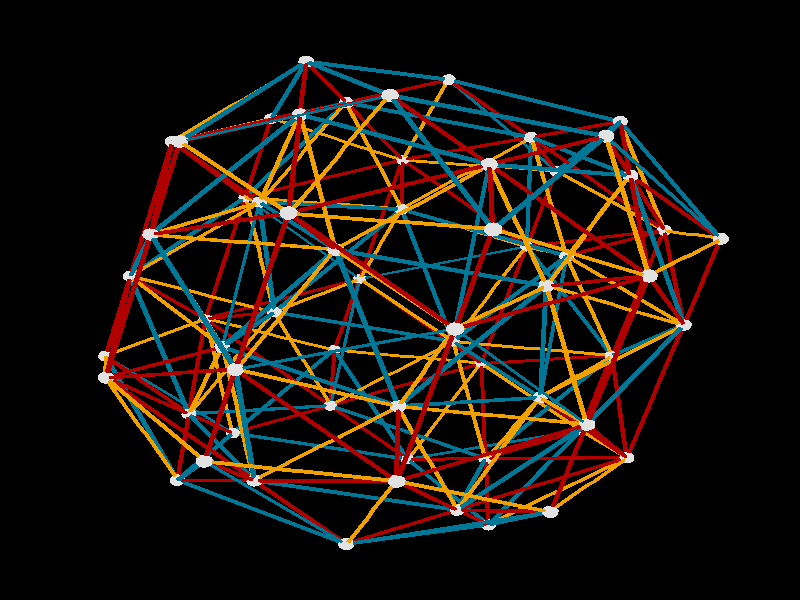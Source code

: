 #declare           look_dir = <0.68001997,0.61034447,-0.4062665>;#declare             up_dir = <-0.73271009,0.58582678,-0.34632773>;#declare viewpoint_distance = 241.98589;#declare      look_at_point = <0,0,0>;#declare      field_of_view = 0.4426289;#declare       canvas_width = 600;#declare      canvas_height = 600;#declare      parallel_proj = 0;#declare anim = transform { rotate -58.283 * z rotate clock * 72 * y rotate 58.283 * z }#default { texture { pigment {color rgb <1,1,1>} finish {phong 0.1 ambient 0.2 diffuse .6} }}global_settings { assumed_gamma 2.2 }camera {	#if ( parallel_proj )		orthographic	#end    location look_at_point - viewpoint_distance * look_dir    sky up_dir    right ( canvas_width / canvas_height ) * -x    up y    angle ( field_of_view / pi ) * 180    look_at look_at_point}#declare tau = ( 1 + sqrt(5) ) / 2;#declare phi = ( 1 + sqrt(5) ) / 2;#declare light_distance = 90;light_source { -light_distance * <1.43935263,0.55770302,0.78564072> color rgb <0.9254902,0.9254902,0.9254902> }light_source { -light_distance * <-0.02662258,-0.53318536,-0.84557945> color rgb <0.9254902,0.9254902,0.9254902> }light_source { -light_distance * <0.68001997,0.61034447,-0.40626651> color rgb <0.7,0.7,0.7> }background { color rgb <0,0,0> }#declare org_vorthmann_zome_render_colors_background = color rgb <0,0,0>;#declare org_vorthmann_zome_render_colors_connector = color rgb <0.882,0.882,0.882>;#declare org_vorthmann_zome_render_colors_direction_background = color rgb <0,0,0>;#declare org_vorthmann_zome_render_colors_direction_black = color rgb <0.118,0.118,0.118>;#declare org_vorthmann_zome_render_colors_direction_blue = color rgb <0,0.463,0.584>;#declare org_vorthmann_zome_render_colors_direction_brown = color rgb <0.42,0.208,0.102>;#declare org_vorthmann_zome_render_colors_direction_green = color rgb <0,0.553,0.212>;#declare org_vorthmann_zome_render_colors_direction_highlight = color rgb <0.765,0.765,0.765>;#declare org_vorthmann_zome_render_colors_direction_highlight_mac = color rgb <0.6,1,0>;#declare org_vorthmann_zome_render_colors_direction_lavender = color rgb <0.686,0.529,1>;#declare org_vorthmann_zome_render_colors_direction_light_ambient = color rgb <0.176,0.176,0.176>;#declare org_vorthmann_zome_render_colors_direction_light_directional_1 = color rgb <0.925,0.925,0.925>;#declare org_vorthmann_zome_render_colors_direction_light_directional_2 = color rgb <0.925,0.925,0.925>;#declare org_vorthmann_zome_render_colors_direction_light_directional_3 = color rgb <0.118,0.118,0.118>;#declare org_vorthmann_zome_render_colors_direction_maroon = color rgb <0.459,0,0.196>;#declare org_vorthmann_zome_render_colors_direction_navy = color rgb <0,0,0.6>;#declare org_vorthmann_zome_render_colors_direction_olive = color rgb <0.392,0.443,0>;#declare org_vorthmann_zome_render_colors_direction_orange = color rgb <0.863,0.298,0>;#declare org_vorthmann_zome_render_colors_direction_panels = color rgb <0.882,0.882,0.882>;#declare org_vorthmann_zome_render_colors_direction_purple = color rgb <0.424,0,0.776>;#declare org_vorthmann_zome_render_colors_direction_red = color rgb <0.686,0,0>;#declare org_vorthmann_zome_render_colors_direction_rose = color rgb <1,0.2,0.561>;#declare org_vorthmann_zome_render_colors_direction_spring = color rgb <0.494,0.8,0>;#declare org_vorthmann_zome_render_colors_direction_tan = color rgb <0.702,0.533,0.341>;#declare org_vorthmann_zome_render_colors_direction_white = color rgb <0.882,0.882,0.882>;#declare org_vorthmann_zome_render_colors_direction_yellow = color rgb <0.941,0.627,0>;#declare org_vorthmann_zome_render_colors_highlight = color rgb <0.765,0.765,0.765>;#declare org_vorthmann_zome_render_colors_highlight_mac = color rgb <0.6,1,0>;#declare org_vorthmann_zome_render_colors_panel = color rgb <0.882,0.882,0.882>;#declare shape0 = union {polygon {4, (<(1*tau-2)/-2,-1,(1*tau-1)/2>)(<(1*tau-2)/-2,-1,(1*tau-1)/-2>)(<(1*tau-3)/-2,(1*tau)/-2,0>)(<(1*tau-2)/-2,-1,(1*tau-1)/2>)}polygon {6, (<(1*tau)/2,0,(1*tau-3)/2>)(<1*tau-1,(1*tau-1)/-2,(1*tau)/-2>)(<(1*tau-1)/2,(1*tau-2)/2,-1>)(<(1*tau-1)/2,(1*tau-2)/-2,-1>)(<1*tau-1,(1*tau-1)/2,(1*tau)/-2>)(<(1*tau)/2,0,(1*tau-3)/2>)}polygon {4, (<1,(1*tau-1)/2,(1*tau-2)/-2>)(<(1*tau)/2,0,(1*tau-3)/-2>)(<1,(1*tau-1)/-2,(1*tau-2)/-2>)(<1,(1*tau-1)/2,(1*tau-2)/-2>)}polygon {4, (<(1*tau)/-2,1*tau-1,(1*tau-1)/2>)(<(1*tau-1)/-1,(1*tau-1)/2,(1*tau)/2>)(<(1*tau-1)/-2,(1*tau)/2,1*tau-1>)(<(1*tau)/-2,1*tau-1,(1*tau-1)/2>)}polygon {5, (<(1*tau-2)/2,-1,(1*tau-1)/-2>)(<(1*tau-3)/2,(1*tau)/-2,0>)(<(1*tau)/-2,(1*tau-1)/-1,(1*tau-1)/-2>)(<(1*tau-1)/-2,(1*tau)/-2,(1*tau-1)/-1>)(<(1*tau-2)/2,-1,(1*tau-1)/-2>)}polygon {6, (<1,(1*tau-1)/2,(1*tau-2)/-2>)(<1,(1*tau-1)/2,(1*tau-2)/2>)(<(1*tau)/2,1*tau-1,(1*tau-1)/-2>)(<(1*tau-3)/-2,(1*tau)/2,0>)(<(1*tau)/2,1*tau-1,(1*tau-1)/2>)(<1,(1*tau-1)/2,(1*tau-2)/-2>)}polygon {6, (<(1*tau-1)/2,(1*tau-2)/-2,1>)(<(1*tau-1)/2,(1*tau-2)/2,1>)(<1*tau-1,(1*tau-1)/-2,(1*tau)/2>)(<(1*tau)/2,0,(1*tau-3)/-2>)(<1*tau-1,(1*tau-1)/2,(1*tau)/2>)(<(1*tau-1)/2,(1*tau-2)/-2,1>)}polygon {5, (<(1*tau-1)/2,(1*tau-2)/2,-1>)(<(1*tau-1)/-2,(1*tau-2)/2,-1>)(<(1*tau-1)/-2,(1*tau-2)/-2,-1>)(<(1*tau-1)/2,(1*tau-2)/-2,-1>)(<(1*tau-1)/2,(1*tau-2)/2,-1>)}polygon {5, (<(1*tau-2)/2,1,(1*tau-1)/2>)(<(1*tau-3)/2,(1*tau)/2,0>)(<(1*tau)/-2,1*tau-1,(1*tau-1)/2>)(<(1*tau-1)/-2,(1*tau)/2,1*tau-1>)(<(1*tau-2)/2,1,(1*tau-1)/2>)}polygon {5, (<1,(1*tau-1)/2,(1*tau-2)/-2>)(<(1*tau)/2,1*tau-1,(1*tau-1)/2>)(<1*tau-1,(1*tau-1)/2,(1*tau)/2>)(<(1*tau)/2,0,(1*tau-3)/-2>)(<1,(1*tau-1)/2,(1*tau-2)/-2>)}polygon {5, (<(1*tau-2)/-2,-1,(1*tau-1)/2>)(<(1*tau-3)/-2,(1*tau)/-2,0>)(<(1*tau)/2,(1*tau-1)/-1,(1*tau-1)/2>)(<(1*tau-1)/2,(1*tau)/-2,1*tau-1>)(<(1*tau-2)/-2,-1,(1*tau-1)/2>)}polygon {5, (<0,(1*tau-3)/-2,(1*tau)/-2>)(<(1*tau-1)/-2,(1*tau-2)/-2,-1>)(<(1*tau-1)/-1,(1*tau-1)/2,(1*tau)/-2>)(<(1*tau-1)/-2,(1*tau)/2,(1*tau-1)/-1>)(<0,(1*tau-3)/-2,(1*tau)/-2>)}polygon {4, (<(1*tau-1)/2,(1*tau)/-2,1*tau-1>)(<(1*tau)/2,(1*tau-1)/-1,(1*tau-1)/2>)(<1*tau-1,(1*tau-1)/-2,(1*tau)/2>)(<(1*tau-1)/2,(1*tau)/-2,1*tau-1>)}polygon {4, (<(1*tau)/-2,(1*tau-1)/-1,(1*tau-1)/-2>)(<(1*tau-1)/-1,(1*tau-1)/-2,(1*tau)/-2>)(<(1*tau-1)/-2,(1*tau)/-2,(1*tau-1)/-1>)(<(1*tau)/-2,(1*tau-1)/-1,(1*tau-1)/-2>)}polygon {4, (<(1*tau-2)/2,-1,(1*tau-1)/2>)(<(1*tau-3)/2,(1*tau)/-2,0>)(<(1*tau-2)/2,-1,(1*tau-1)/-2>)(<(1*tau-2)/2,-1,(1*tau-1)/2>)}polygon {5, (<(1*tau)/-2,1*tau-1,(1*tau-1)/-2>)(<(1*tau-1)/-1,(1*tau-1)/2,(1*tau)/-2>)(<(1*tau)/-2,0,(1*tau-3)/2>)(<-1,(1*tau-1)/2,(1*tau-2)/2>)(<(1*tau)/-2,1*tau-1,(1*tau-1)/-2>)}polygon {5, (<(1*tau-1)/-2,(1*tau)/-2,1*tau-1>)(<(1*tau)/-2,(1*tau-1)/-1,(1*tau-1)/2>)(<(1*tau-3)/2,(1*tau)/-2,0>)(<(1*tau-2)/2,-1,(1*tau-1)/2>)(<(1*tau-1)/-2,(1*tau)/-2,1*tau-1>)}polygon {5, (<(1*tau-1)/2,(1*tau-2)/-2,1>)(<1*tau-1,(1*tau-1)/2,(1*tau)/2>)(<(1*tau-1)/2,(1*tau)/2,1*tau-1>)(<0,(1*tau-3)/-2,(1*tau)/2>)(<(1*tau-1)/2,(1*tau-2)/-2,1>)}polygon {5, (<(1*tau-1)/-2,(1*tau-2)/-2,1>)(<0,(1*tau-3)/-2,(1*tau)/2>)(<(1*tau-1)/-2,(1*tau)/2,1*tau-1>)(<(1*tau-1)/-1,(1*tau-1)/2,(1*tau)/2>)(<(1*tau-1)/-2,(1*tau-2)/-2,1>)}polygon {5, (<(1*tau-2)/2,1,(1*tau-1)/-2>)(<(1*tau-1)/-2,(1*tau)/2,(1*tau-1)/-1>)(<(1*tau)/-2,1*tau-1,(1*tau-1)/-2>)(<(1*tau-3)/2,(1*tau)/2,0>)(<(1*tau-2)/2,1,(1*tau-1)/-2>)}polygon {6, (<(1*tau-1)/-2,(1*tau-2)/2,-1>)(<(1*tau-1)/-1,(1*tau-1)/-2,(1*tau)/-2>)(<(1*tau)/-2,0,(1*tau-3)/2>)(<(1*tau-1)/-1,(1*tau-1)/2,(1*tau)/-2>)(<(1*tau-1)/-2,(1*tau-2)/-2,-1>)(<(1*tau-1)/-2,(1*tau-2)/2,-1>)}polygon {4, (<(1*tau-2)/-2,1,(1*tau-1)/2>)(<(1*tau-3)/-2,(1*tau)/2,0>)(<(1*tau-2)/-2,1,(1*tau-1)/-2>)(<(1*tau-2)/-2,1,(1*tau-1)/2>)}polygon {6, (<(1*tau-3)/2,(1*tau)/2,0>)(<(1*tau)/-2,1*tau-1,(1*tau-1)/-2>)(<-1,(1*tau-1)/2,(1*tau-2)/2>)(<-1,(1*tau-1)/2,(1*tau-2)/-2>)(<(1*tau)/-2,1*tau-1,(1*tau-1)/2>)(<(1*tau-3)/2,(1*tau)/2,0>)}polygon {4, (<(1*tau-1)/-2,(1*tau-2)/2,1>)(<0,(1*tau-3)/2,(1*tau)/2>)(<(1*tau-1)/2,(1*tau-2)/2,1>)(<(1*tau-1)/-2,(1*tau-2)/2,1>)}polygon {4, (<1*tau-1,(1*tau-1)/2,(1*tau)/-2>)(<(1*tau-1)/2,(1*tau)/2,(1*tau-1)/-1>)(<(1*tau)/2,1*tau-1,(1*tau-1)/-2>)(<1*tau-1,(1*tau-1)/2,(1*tau)/-2>)}polygon {5, (<-1,(1*tau-1)/2,(1*tau-2)/2>)(<-1,(1*tau-1)/-2,(1*tau-2)/2>)(<-1,(1*tau-1)/-2,(1*tau-2)/-2>)(<-1,(1*tau-1)/2,(1*tau-2)/-2>)(<-1,(1*tau-1)/2,(1*tau-2)/2>)}polygon {5, (<(1*tau-2)/2,-1,(1*tau-1)/2>)(<(1*tau-2)/2,-1,(1*tau-1)/-2>)(<(1*tau-2)/-2,-1,(1*tau-1)/-2>)(<(1*tau-2)/-2,-1,(1*tau-1)/2>)(<(1*tau-2)/2,-1,(1*tau-1)/2>)}polygon {4, (<-1,(1*tau-1)/2,(1*tau-2)/-2>)(<-1,(1*tau-1)/-2,(1*tau-2)/-2>)(<(1*tau)/-2,0,(1*tau-3)/-2>)(<-1,(1*tau-1)/2,(1*tau-2)/-2>)}polygon {5, (<-1,(1*tau-1)/2,(1*tau-2)/-2>)(<(1*tau)/-2,0,(1*tau-3)/-2>)(<(1*tau-1)/-1,(1*tau-1)/2,(1*tau)/2>)(<(1*tau)/-2,1*tau-1,(1*tau-1)/2>)(<-1,(1*tau-1)/2,(1*tau-2)/-2>)}polygon {6, (<(1*tau-3)/2,(1*tau)/-2,0>)(<(1*tau)/-2,(1*tau-1)/-1,(1*tau-1)/2>)(<-1,(1*tau-1)/-2,(1*tau-2)/-2>)(<-1,(1*tau-1)/-2,(1*tau-2)/2>)(<(1*tau)/-2,(1*tau-1)/-1,(1*tau-1)/-2>)(<(1*tau-3)/2,(1*tau)/-2,0>)}polygon {5, (<-1,(1*tau-1)/-2,(1*tau-2)/2>)(<(1*tau)/-2,0,(1*tau-3)/2>)(<(1*tau-1)/-1,(1*tau-1)/-2,(1*tau)/-2>)(<(1*tau)/-2,(1*tau-1)/-1,(1*tau-1)/-2>)(<-1,(1*tau-1)/-2,(1*tau-2)/2>)}polygon {4, (<(1*tau-1)/2,(1*tau-2)/-2,1>)(<0,(1*tau-3)/-2,(1*tau)/2>)(<(1*tau-1)/-2,(1*tau-2)/-2,1>)(<(1*tau-1)/2,(1*tau-2)/-2,1>)}polygon {4, (<1*tau-1,(1*tau-1)/-2,(1*tau)/-2>)(<(1*tau)/2,(1*tau-1)/-1,(1*tau-1)/-2>)(<(1*tau-1)/2,(1*tau)/-2,(1*tau-1)/-1>)(<1*tau-1,(1*tau-1)/-2,(1*tau)/-2>)}polygon {4, (<-1,(1*tau-1)/2,(1*tau-2)/2>)(<(1*tau)/-2,0,(1*tau-3)/2>)(<-1,(1*tau-1)/-2,(1*tau-2)/2>)(<-1,(1*tau-1)/2,(1*tau-2)/2>)}polygon {6, (<0,(1*tau-3)/2,(1*tau)/2>)(<(1*tau-1)/-2,(1*tau)/-2,1*tau-1>)(<(1*tau-2)/2,-1,(1*tau-1)/2>)(<(1*tau-2)/-2,-1,(1*tau-1)/2>)(<(1*tau-1)/2,(1*tau)/-2,1*tau-1>)(<0,(1*tau-3)/2,(1*tau)/2>)}polygon {4, (<(1*tau)/-2,1*tau-1,(1*tau-1)/-2>)(<(1*tau-1)/-2,(1*tau)/2,(1*tau-1)/-1>)(<(1*tau-1)/-1,(1*tau-1)/2,(1*tau)/-2>)(<(1*tau)/-2,1*tau-1,(1*tau-1)/-2>)}polygon {6, (<(1*tau-2)/-2,-1,(1*tau-1)/-2>)(<(1*tau-2)/2,-1,(1*tau-1)/-2>)(<(1*tau-1)/-2,(1*tau)/-2,(1*tau-1)/-1>)(<0,(1*tau-3)/2,(1*tau)/-2>)(<(1*tau-1)/2,(1*tau)/-2,(1*tau-1)/-1>)(<(1*tau-2)/-2,-1,(1*tau-1)/-2>)}polygon {5, (<(1*tau-1)/-2,(1*tau-2)/2,1>)(<(1*tau-1)/-1,(1*tau-1)/-2,(1*tau)/2>)(<(1*tau-1)/-2,(1*tau)/-2,1*tau-1>)(<0,(1*tau-3)/2,(1*tau)/2>)(<(1*tau-1)/-2,(1*tau-2)/2,1>)}polygon {5, (<(1*tau-2)/-2,1,(1*tau-1)/-2>)(<(1*tau-3)/-2,(1*tau)/2,0>)(<(1*tau)/2,1*tau-1,(1*tau-1)/-2>)(<(1*tau-1)/2,(1*tau)/2,(1*tau-1)/-1>)(<(1*tau-2)/-2,1,(1*tau-1)/-2>)}polygon {5, (<(1*tau-1)/2,(1*tau-2)/2,1>)(<0,(1*tau-3)/2,(1*tau)/2>)(<(1*tau-1)/2,(1*tau)/-2,1*tau-1>)(<1*tau-1,(1*tau-1)/-2,(1*tau)/2>)(<(1*tau-1)/2,(1*tau-2)/2,1>)}polygon {5, (<(1*tau-1)/2,(1*tau-2)/-2,-1>)(<0,(1*tau-3)/-2,(1*tau)/-2>)(<(1*tau-1)/2,(1*tau)/2,(1*tau-1)/-1>)(<1*tau-1,(1*tau-1)/2,(1*tau)/-2>)(<(1*tau-1)/2,(1*tau-2)/-2,-1>)}polygon {5, (<1,(1*tau-1)/-2,(1*tau-2)/2>)(<(1*tau)/2,(1*tau-1)/-1,(1*tau-1)/-2>)(<1*tau-1,(1*tau-1)/-2,(1*tau)/-2>)(<(1*tau)/2,0,(1*tau-3)/2>)(<1,(1*tau-1)/-2,(1*tau-2)/2>)}polygon {4, (<(1*tau-1)/-2,(1*tau)/-2,1*tau-1>)(<(1*tau-1)/-1,(1*tau-1)/-2,(1*tau)/2>)(<(1*tau)/-2,(1*tau-1)/-1,(1*tau-1)/2>)(<(1*tau-1)/-2,(1*tau)/-2,1*tau-1>)}polygon {4, (<1,(1*tau-1)/-2,(1*tau-2)/2>)(<(1*tau)/2,0,(1*tau-3)/2>)(<1,(1*tau-1)/2,(1*tau-2)/2>)(<1,(1*tau-1)/-2,(1*tau-2)/2>)}polygon {5, (<1,(1*tau-1)/2,(1*tau-2)/-2>)(<1,(1*tau-1)/-2,(1*tau-2)/-2>)(<1,(1*tau-1)/-2,(1*tau-2)/2>)(<1,(1*tau-1)/2,(1*tau-2)/2>)(<1,(1*tau-1)/2,(1*tau-2)/-2>)}polygon {4, (<(1*tau-1)/2,(1*tau-2)/2,-1>)(<0,(1*tau-3)/2,(1*tau)/-2>)(<(1*tau-1)/-2,(1*tau-2)/2,-1>)(<(1*tau-1)/2,(1*tau-2)/2,-1>)}polygon {5, (<(1*tau-3)/-2,(1*tau)/-2,0>)(<(1*tau-2)/-2,-1,(1*tau-1)/-2>)(<(1*tau-1)/2,(1*tau)/-2,(1*tau-1)/-1>)(<(1*tau)/2,(1*tau-1)/-1,(1*tau-1)/-2>)(<(1*tau-3)/-2,(1*tau)/-2,0>)}polygon {5, (<(1*tau-1)/2,(1*tau-2)/-2,1>)(<(1*tau-1)/-2,(1*tau-2)/-2,1>)(<(1*tau-1)/-2,(1*tau-2)/2,1>)(<(1*tau-1)/2,(1*tau-2)/2,1>)(<(1*tau-1)/2,(1*tau-2)/-2,1>)}polygon {5, (<(1*tau-2)/-2,1,(1*tau-1)/2>)(<(1*tau-2)/-2,1,(1*tau-1)/-2>)(<(1*tau-2)/2,1,(1*tau-1)/-2>)(<(1*tau-2)/2,1,(1*tau-1)/2>)(<(1*tau-2)/-2,1,(1*tau-1)/2>)}polygon {5, (<1,(1*tau-1)/2,(1*tau-2)/2>)(<(1*tau)/2,0,(1*tau-3)/2>)(<1*tau-1,(1*tau-1)/2,(1*tau)/-2>)(<(1*tau)/2,1*tau-1,(1*tau-1)/-2>)(<1,(1*tau-1)/2,(1*tau-2)/2>)}polygon {4, (<(1*tau-2)/2,1,(1*tau-1)/-2>)(<(1*tau-3)/2,(1*tau)/2,0>)(<(1*tau-2)/2,1,(1*tau-1)/2>)(<(1*tau-2)/2,1,(1*tau-1)/-2>)}polygon {5, (<1,(1*tau-1)/-2,(1*tau-2)/-2>)(<(1*tau)/2,0,(1*tau-3)/-2>)(<1*tau-1,(1*tau-1)/-2,(1*tau)/2>)(<(1*tau)/2,(1*tau-1)/-1,(1*tau-1)/2>)(<1,(1*tau-1)/-2,(1*tau-2)/-2>)}polygon {6, (<1,(1*tau-1)/-2,(1*tau-2)/-2>)(<(1*tau)/2,(1*tau-1)/-1,(1*tau-1)/2>)(<(1*tau-3)/-2,(1*tau)/-2,0>)(<(1*tau)/2,(1*tau-1)/-1,(1*tau-1)/-2>)(<1,(1*tau-1)/-2,(1*tau-2)/2>)(<1,(1*tau-1)/-2,(1*tau-2)/-2>)}polygon {6, (<(1*tau-2)/-2,1,(1*tau-1)/-2>)(<(1*tau-1)/2,(1*tau)/2,(1*tau-1)/-1>)(<0,(1*tau-3)/-2,(1*tau)/-2>)(<(1*tau-1)/-2,(1*tau)/2,(1*tau-1)/-1>)(<(1*tau-2)/2,1,(1*tau-1)/-2>)(<(1*tau-2)/-2,1,(1*tau-1)/-2>)}polygon {5, (<(1*tau-1)/-2,(1*tau-2)/2,-1>)(<0,(1*tau-3)/2,(1*tau)/-2>)(<(1*tau-1)/-2,(1*tau)/-2,(1*tau-1)/-1>)(<(1*tau-1)/-1,(1*tau-1)/-2,(1*tau)/-2>)(<(1*tau-1)/-2,(1*tau-2)/2,-1>)}polygon {4, (<(1*tau-1)/2,(1*tau)/2,1*tau-1>)(<1*tau-1,(1*tau-1)/2,(1*tau)/2>)(<(1*tau)/2,1*tau-1,(1*tau-1)/2>)(<(1*tau-1)/2,(1*tau)/2,1*tau-1>)}polygon {5, (<1*tau-1,(1*tau-1)/-2,(1*tau)/-2>)(<(1*tau-1)/2,(1*tau)/-2,(1*tau-1)/-1>)(<0,(1*tau-3)/2,(1*tau)/-2>)(<(1*tau-1)/2,(1*tau-2)/2,-1>)(<1*tau-1,(1*tau-1)/-2,(1*tau)/-2>)}polygon {6, (<(1*tau-2)/-2,1,(1*tau-1)/2>)(<(1*tau-2)/2,1,(1*tau-1)/2>)(<(1*tau-1)/-2,(1*tau)/2,1*tau-1>)(<0,(1*tau-3)/-2,(1*tau)/2>)(<(1*tau-1)/2,(1*tau)/2,1*tau-1>)(<(1*tau-2)/-2,1,(1*tau-1)/2>)}polygon {5, (<(1*tau-2)/-2,1,(1*tau-1)/2>)(<(1*tau-1)/2,(1*tau)/2,1*tau-1>)(<(1*tau)/2,1*tau-1,(1*tau-1)/2>)(<(1*tau-3)/-2,(1*tau)/2,0>)(<(1*tau-2)/-2,1,(1*tau-1)/2>)}polygon {4, (<(1*tau-1)/2,(1*tau-2)/-2,-1>)(<(1*tau-1)/-2,(1*tau-2)/-2,-1>)(<0,(1*tau-3)/-2,(1*tau)/-2>)(<(1*tau-1)/2,(1*tau-2)/-2,-1>)}polygon {5, (<(1*tau)/-2,0,(1*tau-3)/-2>)(<-1,(1*tau-1)/-2,(1*tau-2)/-2>)(<(1*tau)/-2,(1*tau-1)/-1,(1*tau-1)/2>)(<(1*tau-1)/-1,(1*tau-1)/-2,(1*tau)/2>)(<(1*tau)/-2,0,(1*tau-3)/-2>)}polygon {6, (<(1*tau-1)/-2,(1*tau-2)/-2,1>)(<(1*tau-1)/-1,(1*tau-1)/2,(1*tau)/2>)(<(1*tau)/-2,0,(1*tau-3)/-2>)(<(1*tau-1)/-1,(1*tau-1)/-2,(1*tau)/2>)(<(1*tau-1)/-2,(1*tau-2)/2,1>)(<(1*tau-1)/-2,(1*tau-2)/-2,1>)}}#declare trans0 = transform { matrix < 1,0,0,0,1,0,0,0,1, 0, 0, 0 > }#declare shape1 = union {polygon {5, (<6*tau+4,(1*tau-1)/2,(1*tau-2)/-2>)(<12*tau+7,(1*tau-1)/2,(1*tau-2)/-2>)(<12*tau+7,(1*tau-1)/2,(1*tau-2)/2>)(<6*tau+4,(1*tau-1)/2,(1*tau-2)/2>)(<6*tau+4,(1*tau-1)/2,(1*tau-2)/-2>)}polygon {5, (<1,(1*tau-1)/2,(1*tau-2)/-2>)(<6*tau+4,(1*tau-1)/2,(1*tau-2)/-2>)(<6*tau+4,(1*tau-1)/2,(1*tau-2)/2>)(<1,(1*tau-1)/2,(1*tau-2)/2>)(<1,(1*tau-1)/2,(1*tau-2)/-2>)}polygon {5, (<6*tau+4,(1*tau-1)/-2,(1*tau-2)/-2>)(<6*tau+4,(1*tau-1)/-2,(1*tau-2)/2>)(<12*tau+7,(1*tau-1)/-2,(1*tau-2)/2>)(<12*tau+7,(1*tau-1)/-2,(1*tau-2)/-2>)(<6*tau+4,(1*tau-1)/-2,(1*tau-2)/-2>)}polygon {5, (<6*tau+4,(1*tau-1)/2,(1*tau-2)/-2>)(<6*tau+4,(1*tau-1)/-2,(1*tau-2)/-2>)(<12*tau+7,(1*tau-1)/-2,(1*tau-2)/-2>)(<12*tau+7,(1*tau-1)/2,(1*tau-2)/-2>)(<6*tau+4,(1*tau-1)/2,(1*tau-2)/-2>)}polygon {5, (<1,(1*tau-1)/-2,(1*tau-2)/-2>)(<1,(1*tau-1)/-2,(1*tau-2)/2>)(<6*tau+4,(1*tau-1)/-2,(1*tau-2)/2>)(<6*tau+4,(1*tau-1)/-2,(1*tau-2)/-2>)(<1,(1*tau-1)/-2,(1*tau-2)/-2>)}polygon {5, (<6*tau+4,(1*tau-1)/2,(1*tau-2)/2>)(<12*tau+7,(1*tau-1)/2,(1*tau-2)/2>)(<12*tau+7,(1*tau-1)/-2,(1*tau-2)/2>)(<6*tau+4,(1*tau-1)/-2,(1*tau-2)/2>)(<6*tau+4,(1*tau-1)/2,(1*tau-2)/2>)}polygon {5, (<1,(1*tau-1)/2,(1*tau-2)/2>)(<6*tau+4,(1*tau-1)/2,(1*tau-2)/2>)(<6*tau+4,(1*tau-1)/-2,(1*tau-2)/2>)(<1,(1*tau-1)/-2,(1*tau-2)/2>)(<1,(1*tau-1)/2,(1*tau-2)/2>)}polygon {5, (<1,(1*tau-1)/2,(1*tau-2)/-2>)(<1,(1*tau-1)/-2,(1*tau-2)/-2>)(<6*tau+4,(1*tau-1)/-2,(1*tau-2)/-2>)(<6*tau+4,(1*tau-1)/2,(1*tau-2)/-2>)(<1,(1*tau-1)/2,(1*tau-2)/-2>)}}#declare trans1 = transform { matrix < 0,0,1,1,0,0,0,1,0, 0, 0, 0 > }#declare trans2 = transform { matrix < 0,-1,0,0,0,-1,1,0,0, 0, 0, 0 > }#declare trans3 = transform { matrix < 1,0,0,0,1,0,0,0,1, 0, 0, 0 > }#declare shape2 = union {polygon {4, (<(3*tau+7)/2,(5*tau)/2,0>)(<(5*tau+4)/2,3*tau-1,(1*tau-1)/2>)(<4*tau+1,(3*tau+5)/2,(1*tau-2)/-2>)(<(3*tau+7)/2,(5*tau)/2,0>)}polygon {4, (<(5*tau+4)/2,3*tau-1,(1*tau-1)/2>)(<2*tau+3,(5*tau-1)/2,(1*tau-2)/-2>)(<(7*tau+4)/2,1*tau+3,(1*tau-1)/2>)(<(5*tau+4)/2,3*tau-1,(1*tau-1)/2>)}polygon {5, (<(7*tau+4)/2,1*tau+3,(1*tau-1)/-2>)(<4*tau+1,(3*tau+5)/2,(1*tau-2)/2>)(<6*tau+3,(7*tau+5)/2,(1*tau-2)/2>)(<(11*tau+8)/2,3*tau+3,(1*tau-1)/-2>)(<(7*tau+4)/2,1*tau+3,(1*tau-1)/-2>)}polygon {5, (<1,(1*tau-1)/2,(1*tau-2)/2>)(<(1*tau)/2,1*tau-1,(1*tau-1)/-2>)(<(5*tau+4)/2,3*tau-1,(1*tau-1)/-2>)(<2*tau+3,(5*tau-1)/2,(1*tau-2)/2>)(<1,(1*tau-1)/2,(1*tau-2)/2>)}polygon {4, (<(5*tau+4)/2,3*tau-1,(1*tau-1)/2>)(<(7*tau+4)/2,1*tau+3,(1*tau-1)/2>)(<4*tau+1,(3*tau+5)/2,(1*tau-2)/-2>)(<(5*tau+4)/2,3*tau-1,(1*tau-1)/2>)}polygon {5, (<(7*tau+4)/2,1*tau+3,(1*tau-1)/-2>)(<(11*tau+8)/2,3*tau+3,(1*tau-1)/-2>)(<(13*tau+5)/2,(7*tau+4)/2,0>)(<(9*tau+1)/2,(3*tau+4)/2,0>)(<(7*tau+4)/2,1*tau+3,(1*tau-1)/-2>)}polygon {4, (<(3*tau+7)/2,(5*tau)/2,0>)(<4*tau+1,(3*tau+5)/2,(1*tau-2)/-2>)(<4*tau+1,(3*tau+5)/2,(1*tau-2)/2>)(<(3*tau+7)/2,(5*tau)/2,0>)}polygon {5, (<1,(1*tau-1)/2,(1*tau-2)/2>)(<2*tau+3,(5*tau-1)/2,(1*tau-2)/2>)(<2*tau+3,(5*tau-1)/2,(1*tau-2)/-2>)(<1,(1*tau-1)/2,(1*tau-2)/-2>)(<1,(1*tau-1)/2,(1*tau-2)/2>)}polygon {5, (<(7*tau+4)/2,1*tau+3,(1*tau-1)/2>)(<(9*tau+1)/2,(3*tau+4)/2,0>)(<(13*tau+5)/2,(7*tau+4)/2,0>)(<(11*tau+8)/2,3*tau+3,(1*tau-1)/2>)(<(7*tau+4)/2,1*tau+3,(1*tau-1)/2>)}polygon {5, (<(1*tau-3)/-2,(1*tau)/2,0>)(<(1*tau)/2,1*tau-1,(1*tau-1)/2>)(<(5*tau+4)/2,3*tau-1,(1*tau-1)/2>)(<(3*tau+7)/2,(5*tau)/2,0>)(<(1*tau-3)/-2,(1*tau)/2,0>)}polygon {4, (<(5*tau+4)/2,3*tau-1,(1*tau-1)/-2>)(<(3*tau+7)/2,(5*tau)/2,0>)(<4*tau+1,(3*tau+5)/2,(1*tau-2)/2>)(<(5*tau+4)/2,3*tau-1,(1*tau-1)/-2>)}polygon {5, (<4*tau+1,(3*tau+5)/2,(1*tau-2)/2>)(<4*tau+1,(3*tau+5)/2,(1*tau-2)/-2>)(<6*tau+3,(7*tau+5)/2,(1*tau-2)/-2>)(<6*tau+3,(7*tau+5)/2,(1*tau-2)/2>)(<4*tau+1,(3*tau+5)/2,(1*tau-2)/2>)}polygon {5, (<4*tau+1,(3*tau+5)/2,(1*tau-2)/-2>)(<(7*tau+4)/2,1*tau+3,(1*tau-1)/2>)(<(11*tau+8)/2,3*tau+3,(1*tau-1)/2>)(<6*tau+3,(7*tau+5)/2,(1*tau-2)/-2>)(<4*tau+1,(3*tau+5)/2,(1*tau-2)/-2>)}polygon {4, (<(5*tau+4)/2,3*tau-1,(1*tau-1)/-2>)(<4*tau+1,(3*tau+5)/2,(1*tau-2)/2>)(<(7*tau+4)/2,1*tau+3,(1*tau-1)/-2>)(<(5*tau+4)/2,3*tau-1,(1*tau-1)/-2>)}polygon {4, (<2*tau+3,(5*tau-1)/2,(1*tau-2)/2>)(<(7*tau+4)/2,1*tau+3,(1*tau-1)/-2>)(<(9*tau+1)/2,(3*tau+4)/2,0>)(<2*tau+3,(5*tau-1)/2,(1*tau-2)/2>)}polygon {4, (<2*tau+3,(5*tau-1)/2,(1*tau-2)/2>)(<(5*tau+4)/2,3*tau-1,(1*tau-1)/-2>)(<(7*tau+4)/2,1*tau+3,(1*tau-1)/-2>)(<2*tau+3,(5*tau-1)/2,(1*tau-2)/2>)}polygon {5, (<(1*tau)/2,1*tau-1,(1*tau-1)/-2>)(<(1*tau-3)/-2,(1*tau)/2,0>)(<(3*tau+7)/2,(5*tau)/2,0>)(<(5*tau+4)/2,3*tau-1,(1*tau-1)/-2>)(<(1*tau)/2,1*tau-1,(1*tau-1)/-2>)}polygon {5, (<(1*tau)/2,1*tau-1,(1*tau-1)/2>)(<1,(1*tau-1)/2,(1*tau-2)/-2>)(<2*tau+3,(5*tau-1)/2,(1*tau-2)/-2>)(<(5*tau+4)/2,3*tau-1,(1*tau-1)/2>)(<(1*tau)/2,1*tau-1,(1*tau-1)/2>)}polygon {4, (<2*tau+3,(5*tau-1)/2,(1*tau-2)/2>)(<(9*tau+1)/2,(3*tau+4)/2,0>)(<2*tau+3,(5*tau-1)/2,(1*tau-2)/-2>)(<2*tau+3,(5*tau-1)/2,(1*tau-2)/2>)}polygon {4, (<2*tau+3,(5*tau-1)/2,(1*tau-2)/-2>)(<(9*tau+1)/2,(3*tau+4)/2,0>)(<(7*tau+4)/2,1*tau+3,(1*tau-1)/2>)(<2*tau+3,(5*tau-1)/2,(1*tau-2)/-2>)}}#declare trans4 = transform { matrix < 0,0,-1,1,0,0,0,-1,0, 0, 0, 0 > }#declare trans5 = transform { matrix < 0,0,-1,-1,0,0,0,1,0, 0, 0, 0 > }#declare trans6 = transform { matrix < 0,0,1,-1,0,0,0,-1,0, 0, 0, 0 > }#declare shape3 = union {polygon {4, (<(9*tau+6)/2,(1*tau-1)/-2,(4*tau+1)/-2>)(<(11*tau+6)/2,(1*tau-1)/-2,(4*tau+3)/-2>)(<5*tau+4,0,-2*tau-1>)(<(9*tau+6)/2,(1*tau-1)/-2,(4*tau+1)/-2>)}polygon {5, (<(9*tau+6)/2,(1*tau-1)/2,(4*tau+1)/-2>)(<1,(1*tau-1)/2,(1*tau-2)/2>)(<1,(1*tau-1)/-2,(1*tau-2)/2>)(<(9*tau+6)/2,(1*tau-1)/-2,(4*tau+1)/-2>)(<(9*tau+6)/2,(1*tau-1)/2,(4*tau+1)/-2>)}polygon {5, (<(9*tau+6)/2,(1*tau-1)/2,(4*tau+1)/-2>)(<5*tau+2,0,-2*tau-1>)(<(1*tau)/2,0,(1*tau-3)/2>)(<1,(1*tau-1)/2,(1*tau-2)/2>)(<(9*tau+6)/2,(1*tau-1)/2,(4*tau+1)/-2>)}polygon {4, (<(9*tau+6)/2,(1*tau-1)/2,(4*tau+1)/-2>)(<(11*tau+6)/2,(1*tau-1)/2,(4*tau+3)/-2>)(<5*tau+2,0,-2*tau-1>)(<(9*tau+6)/2,(1*tau-1)/2,(4*tau+1)/-2>)}polygon {5, (<(9*tau+6)/2,(1*tau-1)/-2,(4*tau+1)/-2>)(<1,(1*tau-1)/-2,(1*tau-2)/2>)(<(1*tau)/2,0,(1*tau-3)/2>)(<5*tau+2,0,-2*tau-1>)(<(9*tau+6)/2,(1*tau-1)/-2,(4*tau+1)/-2>)}polygon {4, (<5*tau+2,0,-2*tau-1>)(<(11*tau+6)/2,(1*tau-1)/2,(4*tau+3)/-2>)(<(11*tau+6)/2,(1*tau-1)/-2,(4*tau+3)/-2>)(<5*tau+2,0,-2*tau-1>)}polygon {4, (<(9*tau+6)/2,(1*tau-1)/2,(4*tau+1)/-2>)(<5*tau+4,0,-2*tau-1>)(<(11*tau+6)/2,(1*tau-1)/2,(4*tau+3)/-2>)(<(9*tau+6)/2,(1*tau-1)/2,(4*tau+1)/-2>)}polygon {5, (<5*tau+4,0,-2*tau-1>)(<(11*tau+6)/2,(1*tau-1)/-2,(4*tau+3)/-2>)(<10*tau+5,(1*tau-1)/-2,(9*tau+2)/-2>)(<(19*tau+12)/2,0,(9*tau+1)/-2>)(<5*tau+4,0,-2*tau-1>)}polygon {4, (<(9*tau+6)/2,(1*tau-1)/-2,(4*tau+1)/-2>)(<5*tau+2,0,-2*tau-1>)(<(11*tau+6)/2,(1*tau-1)/-2,(4*tau+3)/-2>)(<(9*tau+6)/2,(1*tau-1)/-2,(4*tau+1)/-2>)}polygon {4, (<(9*tau+6)/2,(1*tau-1)/2,(4*tau+1)/-2>)(<(9*tau+6)/2,(1*tau-1)/-2,(4*tau+1)/-2>)(<5*tau+4,0,-2*tau-1>)(<(9*tau+6)/2,(1*tau-1)/2,(4*tau+1)/-2>)}polygon {5, (<(11*tau+6)/2,(1*tau-1)/-2,(4*tau+3)/-2>)(<(11*tau+6)/2,(1*tau-1)/2,(4*tau+3)/-2>)(<10*tau+5,(1*tau-1)/2,(9*tau+2)/-2>)(<10*tau+5,(1*tau-1)/-2,(9*tau+2)/-2>)(<(11*tau+6)/2,(1*tau-1)/-2,(4*tau+3)/-2>)}polygon {5, (<5*tau+4,0,-2*tau-1>)(<(19*tau+12)/2,0,(9*tau+1)/-2>)(<10*tau+5,(1*tau-1)/2,(9*tau+2)/-2>)(<(11*tau+6)/2,(1*tau-1)/2,(4*tau+3)/-2>)(<5*tau+4,0,-2*tau-1>)}}#declare trans7 = transform { matrix < (1*tau)/2,(1*tau-1)/-2,(1)/2,(1*tau-1)/-2,(1)/2,(1*tau)/2,(1)/-2,(1*tau)/-2,(1*tau-1)/2, 0, 0, 0 > }#declare trans8 = transform { matrix < (1*tau)/-2,(1*tau-1)/2,(1)/2,(1*tau-1)/2,(1)/-2,(1*tau)/2,(1)/2,(1*tau)/2,(1*tau-1)/2, 0, 0, 0 > }#declare trans9 = transform { matrix < -1,0,0,0,-1,0,0,0,1, 0, 0, 0 > }#declare shape4 = union {polygon {4, (<(7*tau+9)/2,(7*tau+2)/2,0>)(<(9*tau+6)/2,4*tau,(1*tau-1)/2>)(<6*tau+2,(5*tau+7)/2,(1*tau-2)/-2>)(<(7*tau+9)/2,(7*tau+2)/2,0>)}polygon {4, (<(9*tau+6)/2,4*tau,(1*tau-1)/2>)(<4*tau+4,(7*tau+1)/2,(1*tau-2)/-2>)(<(11*tau+6)/2,2*tau+4,(1*tau-1)/2>)(<(9*tau+6)/2,4*tau,(1*tau-1)/2>)}polygon {5, (<(11*tau+6)/2,2*tau+4,(1*tau-1)/-2>)(<6*tau+2,(5*tau+7)/2,(1*tau-2)/2>)(<10*tau+5,(11*tau+9)/2,(1*tau-2)/2>)(<(19*tau+12)/2,5*tau+5,(1*tau-1)/-2>)(<(11*tau+6)/2,2*tau+4,(1*tau-1)/-2>)}polygon {5, (<1,(1*tau-1)/2,(1*tau-2)/2>)(<(1*tau)/2,1*tau-1,(1*tau-1)/-2>)(<(9*tau+6)/2,4*tau,(1*tau-1)/-2>)(<4*tau+4,(7*tau+1)/2,(1*tau-2)/2>)(<1,(1*tau-1)/2,(1*tau-2)/2>)}polygon {4, (<(9*tau+6)/2,4*tau,(1*tau-1)/2>)(<(11*tau+6)/2,2*tau+4,(1*tau-1)/2>)(<6*tau+2,(5*tau+7)/2,(1*tau-2)/-2>)(<(9*tau+6)/2,4*tau,(1*tau-1)/2>)}polygon {5, (<(11*tau+6)/2,2*tau+4,(1*tau-1)/-2>)(<(19*tau+12)/2,5*tau+5,(1*tau-1)/-2>)(<(21*tau+9)/2,(11*tau+8)/2,0>)(<(13*tau+3)/2,(5*tau+6)/2,0>)(<(11*tau+6)/2,2*tau+4,(1*tau-1)/-2>)}polygon {4, (<(7*tau+9)/2,(7*tau+2)/2,0>)(<6*tau+2,(5*tau+7)/2,(1*tau-2)/-2>)(<6*tau+2,(5*tau+7)/2,(1*tau-2)/2>)(<(7*tau+9)/2,(7*tau+2)/2,0>)}polygon {5, (<1,(1*tau-1)/2,(1*tau-2)/2>)(<4*tau+4,(7*tau+1)/2,(1*tau-2)/2>)(<4*tau+4,(7*tau+1)/2,(1*tau-2)/-2>)(<1,(1*tau-1)/2,(1*tau-2)/-2>)(<1,(1*tau-1)/2,(1*tau-2)/2>)}polygon {5, (<(11*tau+6)/2,2*tau+4,(1*tau-1)/2>)(<(13*tau+3)/2,(5*tau+6)/2,0>)(<(21*tau+9)/2,(11*tau+8)/2,0>)(<(19*tau+12)/2,5*tau+5,(1*tau-1)/2>)(<(11*tau+6)/2,2*tau+4,(1*tau-1)/2>)}polygon {5, (<(1*tau-3)/-2,(1*tau)/2,0>)(<(1*tau)/2,1*tau-1,(1*tau-1)/2>)(<(9*tau+6)/2,4*tau,(1*tau-1)/2>)(<(7*tau+9)/2,(7*tau+2)/2,0>)(<(1*tau-3)/-2,(1*tau)/2,0>)}polygon {4, (<(9*tau+6)/2,4*tau,(1*tau-1)/-2>)(<(7*tau+9)/2,(7*tau+2)/2,0>)(<6*tau+2,(5*tau+7)/2,(1*tau-2)/2>)(<(9*tau+6)/2,4*tau,(1*tau-1)/-2>)}polygon {5, (<6*tau+2,(5*tau+7)/2,(1*tau-2)/2>)(<6*tau+2,(5*tau+7)/2,(1*tau-2)/-2>)(<10*tau+5,(11*tau+9)/2,(1*tau-2)/-2>)(<10*tau+5,(11*tau+9)/2,(1*tau-2)/2>)(<6*tau+2,(5*tau+7)/2,(1*tau-2)/2>)}polygon {5, (<6*tau+2,(5*tau+7)/2,(1*tau-2)/-2>)(<(11*tau+6)/2,2*tau+4,(1*tau-1)/2>)(<(19*tau+12)/2,5*tau+5,(1*tau-1)/2>)(<10*tau+5,(11*tau+9)/2,(1*tau-2)/-2>)(<6*tau+2,(5*tau+7)/2,(1*tau-2)/-2>)}polygon {4, (<(9*tau+6)/2,4*tau,(1*tau-1)/-2>)(<6*tau+2,(5*tau+7)/2,(1*tau-2)/2>)(<(11*tau+6)/2,2*tau+4,(1*tau-1)/-2>)(<(9*tau+6)/2,4*tau,(1*tau-1)/-2>)}polygon {4, (<4*tau+4,(7*tau+1)/2,(1*tau-2)/2>)(<(11*tau+6)/2,2*tau+4,(1*tau-1)/-2>)(<(13*tau+3)/2,(5*tau+6)/2,0>)(<4*tau+4,(7*tau+1)/2,(1*tau-2)/2>)}polygon {4, (<4*tau+4,(7*tau+1)/2,(1*tau-2)/2>)(<(9*tau+6)/2,4*tau,(1*tau-1)/-2>)(<(11*tau+6)/2,2*tau+4,(1*tau-1)/-2>)(<4*tau+4,(7*tau+1)/2,(1*tau-2)/2>)}polygon {5, (<(1*tau)/2,1*tau-1,(1*tau-1)/-2>)(<(1*tau-3)/-2,(1*tau)/2,0>)(<(7*tau+9)/2,(7*tau+2)/2,0>)(<(9*tau+6)/2,4*tau,(1*tau-1)/-2>)(<(1*tau)/2,1*tau-1,(1*tau-1)/-2>)}polygon {5, (<(1*tau)/2,1*tau-1,(1*tau-1)/2>)(<1,(1*tau-1)/2,(1*tau-2)/-2>)(<4*tau+4,(7*tau+1)/2,(1*tau-2)/-2>)(<(9*tau+6)/2,4*tau,(1*tau-1)/2>)(<(1*tau)/2,1*tau-1,(1*tau-1)/2>)}polygon {4, (<4*tau+4,(7*tau+1)/2,(1*tau-2)/2>)(<(13*tau+3)/2,(5*tau+6)/2,0>)(<4*tau+4,(7*tau+1)/2,(1*tau-2)/-2>)(<4*tau+4,(7*tau+1)/2,(1*tau-2)/2>)}polygon {4, (<4*tau+4,(7*tau+1)/2,(1*tau-2)/-2>)(<(13*tau+3)/2,(5*tau+6)/2,0>)(<(11*tau+6)/2,2*tau+4,(1*tau-1)/2>)(<4*tau+4,(7*tau+1)/2,(1*tau-2)/-2>)}}#declare trans10 = transform { matrix < 0,-1,0,0,0,1,-1,0,0, 0, 0, 0 > }#declare trans11 = transform { matrix < 0,1,0,0,0,1,1,0,0, 0, 0, 0 > }#declare trans12 = transform { matrix < 0,1,0,0,0,-1,-1,0,0, 0, 0, 0 > }#declare trans13 = transform { matrix < (1*tau-1)/-2,(1)/2,(1*tau)/2,(1)/2,(1*tau)/2,(1*tau-1)/-2,(1*tau)/-2,(1*tau-1)/2,(1)/-2, 0, 0, 0 > }#declare trans14 = transform { matrix < (1*tau-1)/-2,(1)/-2,(1*tau)/-2,(1)/2,(1*tau)/-2,(1*tau-1)/2,(1*tau)/-2,(1*tau-1)/-2,(1)/2, 0, 0, 0 > }#declare trans15 = transform { matrix < (1)/2,(1*tau)/2,(1*tau-1)/2,(1*tau)/2,(1*tau-1)/-2,(1)/-2,(1*tau-1)/-2,(1)/2,(1*tau)/-2, 0, 0, 0 > }#declare trans16 = transform { matrix < (1)/-2,(1*tau)/-2,(1*tau-1)/2,(1*tau)/-2,(1*tau-1)/2,(1)/-2,(1*tau-1)/2,(1)/-2,(1*tau)/-2, 0, 0, 0 > }#declare trans17 = transform { matrix < (1)/2,(1*tau)/2,(1*tau-1)/-2,(1*tau)/2,(1*tau-1)/-2,(1)/2,(1*tau-1)/2,(1)/-2,(1*tau)/-2, 0, 0, 0 > }#declare trans18 = transform { matrix < (1)/-2,(1*tau)/-2,(1*tau-1)/-2,(1*tau)/-2,(1*tau-1)/2,(1)/2,(1*tau-1)/-2,(1)/2,(1*tau)/-2, 0, 0, 0 > }#declare trans19 = transform { matrix < (1*tau-1)/2,(1)/-2,(1*tau)/2,(1)/-2,(1*tau)/-2,(1*tau-1)/-2,(1*tau)/2,(1*tau-1)/-2,(1)/-2, 0, 0, 0 > }#declare trans20 = transform { matrix < (1*tau-1)/2,(1)/-2,(1*tau)/-2,(1)/-2,(1*tau)/-2,(1*tau-1)/2,(1*tau)/-2,(1*tau-1)/2,(1)/-2, 0, 0, 0 > }#declare trans21 = transform { matrix < (1*tau-1)/2,(1)/2,(1*tau)/2,(1)/-2,(1*tau)/2,(1*tau-1)/-2,(1*tau)/-2,(1*tau-1)/-2,(1)/2, 0, 0, 0 > }#declare trans22 = transform { matrix < (1*tau-1)/-2,(1)/-2,(1*tau)/2,(1)/2,(1*tau)/-2,(1*tau-1)/-2,(1*tau)/2,(1*tau-1)/2,(1)/2, 0, 0, 0 > }#declare trans23 = transform { matrix < (1*tau-1)/2,(1)/2,(1*tau)/-2,(1)/-2,(1*tau)/2,(1*tau-1)/2,(1*tau)/2,(1*tau-1)/2,(1)/2, 0, 0, 0 > }#declare trans24 = transform { matrix < (1*tau-1)/-2,(1)/2,(1*tau)/-2,(1)/2,(1*tau)/2,(1*tau-1)/2,(1*tau)/2,(1*tau-1)/-2,(1)/-2, 0, 0, 0 > }#declare trans25 = transform { matrix < (1*tau)/2,(1*tau-1)/-2,(1)/-2,(1*tau-1)/-2,(1)/2,(1*tau)/-2,(1)/2,(1*tau)/2,(1*tau-1)/2, 0, 0, 0 > }#declare trans26 = transform { matrix < (1*tau)/-2,(1*tau-1)/2,(1)/-2,(1*tau-1)/2,(1)/-2,(1*tau)/-2,(1)/-2,(1*tau)/-2,(1*tau-1)/2, 0, 0, 0 > }#declare trans27 = transform { matrix < 1,0,0,0,-1,0,0,0,-1, 0, 0, 0 > }#declare trans28 = transform { matrix < -1,0,0,0,1,0,0,0,-1, 0, 0, 0 > }#declare trans29 = transform { matrix < (1)/2,(1*tau)/-2,(1*tau-1)/-2,(1*tau)/2,(1*tau-1)/2,(1)/2,(1*tau-1)/-2,(1)/-2,(1*tau)/2, 0, 0, 0 > }#declare trans30 = transform { matrix < (1*tau-1)/2,(1)/-2,(1*tau)/2,(1)/2,(1*tau)/2,(1*tau-1)/2,(1*tau)/-2,(1*tau-1)/2,(1)/2, 0, 0, 0 > }#declare trans31 = transform { matrix < (1)/-2,(1*tau)/2,(1*tau-1)/-2,(1*tau)/-2,(1*tau-1)/-2,(1)/2,(1*tau-1)/2,(1)/2,(1*tau)/2, 0, 0, 0 > }#declare trans32 = transform { matrix < (1*tau)/2,(1*tau-1)/2,(1)/-2,(1*tau-1)/2,(1)/2,(1*tau)/2,(1)/2,(1*tau)/-2,(1*tau-1)/2, 0, 0, 0 > }#declare trans33 = transform { matrix < (1)/-2,(1*tau)/-2,(1*tau-1)/-2,(1*tau)/2,(1*tau-1)/-2,(1)/-2,(1*tau-1)/2,(1)/-2,(1*tau)/2, 0, 0, 0 > }#declare trans34 = transform { matrix < (1)/-2,(1*tau)/2,(1*tau-1)/2,(1*tau)/2,(1*tau-1)/2,(1)/2,(1*tau-1)/2,(1)/2,(1*tau)/-2, 0, 0, 0 > }#declare trans35 = transform { matrix < (1)/2,(1*tau)/-2,(1*tau-1)/2,(1*tau)/2,(1*tau-1)/2,(1)/-2,(1*tau-1)/2,(1)/2,(1*tau)/2, 0, 0, 0 > }#declare trans36 = transform { matrix < (1*tau)/-2,(1*tau-1)/-2,(1)/-2,(1*tau-1)/2,(1)/2,(1*tau)/-2,(1)/2,(1*tau)/-2,(1*tau-1)/-2, 0, 0, 0 > }#declare trans37 = transform { matrix < (1*tau)/-2,(1*tau-1)/-2,(1)/2,(1*tau-1)/2,(1)/2,(1*tau)/2,(1)/-2,(1*tau)/2,(1*tau-1)/-2, 0, 0, 0 > }#declare trans38 = transform { matrix < (1*tau)/2,(1*tau-1)/2,(1)/-2,(1*tau-1)/-2,(1)/-2,(1*tau)/-2,(1)/-2,(1*tau)/2,(1*tau-1)/-2, 0, 0, 0 > }#declare trans39 = transform { matrix < (1*tau)/2,(1*tau-1)/2,(1)/2,(1*tau-1)/-2,(1)/-2,(1*tau)/2,(1)/2,(1*tau)/-2,(1*tau-1)/-2, 0, 0, 0 > }#declare trans40 = transform { matrix < (1)/-2,(1*tau)/2,(1*tau-1)/2,(1*tau)/-2,(1*tau-1)/-2,(1)/-2,(1*tau-1)/-2,(1)/-2,(1*tau)/2, 0, 0, 0 > }object { shape0 transform trans0 translate (<-10*tau-6,16*tau+10,-6*tau-4>) transform anim texture { pigment { org_vorthmann_zome_render_colors_connector } } }object { shape1 transform trans1 translate (<-10*tau-6,16*tau+10,-6*tau-4>) transform anim texture { pigment { org_vorthmann_zome_render_colors_direction_blue } } }object { shape0 transform trans0 translate (<0,6*tau+4,16*tau+10>) transform anim texture { pigment { org_vorthmann_zome_render_colors_connector } } }object { shape1 transform trans2 translate (<0,6*tau+4,16*tau+10>) transform anim texture { pigment { org_vorthmann_zome_render_colors_direction_blue } } }object { shape0 transform trans0 translate (<-6*tau-4,0,10*tau+6>) transform anim texture { pigment { org_vorthmann_zome_render_colors_connector } } }object { shape1 transform trans3 translate (<-6*tau-4,0,10*tau+6>) transform anim texture { pigment { org_vorthmann_zome_render_colors_direction_blue } } }object { shape0 transform trans0 translate (<16*tau+10,10*tau+6,0>) transform anim texture { pigment { org_vorthmann_zome_render_colors_connector } } }object { shape0 transform trans0 translate (<6*tau+4,16*tau+10,0>) transform anim texture { pigment { org_vorthmann_zome_render_colors_connector } } }object { shape0 transform trans0 translate (<(-16*tau-10)/-1,0,6*tau+4>) transform anim texture { pigment { org_vorthmann_zome_render_colors_connector } } }object { shape2 transform trans4 translate (<(-16*tau-10)/-1,0,6*tau+4>) transform anim texture { pigment { org_vorthmann_zome_render_colors_direction_red } } }object { shape0 transform trans0 translate (<-20*tau-12,0,0>) transform anim texture { pigment { org_vorthmann_zome_render_colors_connector } } }object { shape2 transform trans1 translate (<-20*tau-12,0,0>) transform anim texture { pigment { org_vorthmann_zome_render_colors_direction_red } } }object { shape0 transform trans0 translate (<20*tau+12,0,0>) transform anim texture { pigment { org_vorthmann_zome_render_colors_connector } } }object { shape2 transform trans5 translate (<20*tau+12,0,0>) transform anim texture { pigment { org_vorthmann_zome_render_colors_direction_red } } }object { shape0 transform trans0 translate (<-16*tau-10,0,-6*tau-4>) transform anim texture { pigment { org_vorthmann_zome_render_colors_connector } } }object { shape2 transform trans6 translate (<-16*tau-10,0,-6*tau-4>) transform anim texture { pigment { org_vorthmann_zome_render_colors_direction_red } } }object { shape0 transform trans0 translate (<-6*tau-4,-16*tau-10,0>) transform anim texture { pigment { org_vorthmann_zome_render_colors_connector } } }object { shape0 transform trans0 translate (<0,10*tau+6,6*tau+4>) transform anim texture { pigment { org_vorthmann_zome_render_colors_connector } } }object { shape3 transform trans7 translate (<0,10*tau+6,6*tau+4>) transform anim texture { pigment { org_vorthmann_zome_render_colors_direction_yellow } } }object { shape0 transform trans0 translate (<6*tau+4,0,10*tau+6>) transform anim texture { pigment { org_vorthmann_zome_render_colors_connector } } }object { shape3 transform trans3 translate (<6*tau+4,0,10*tau+6>) transform anim texture { pigment { org_vorthmann_zome_render_colors_direction_yellow } } }object { shape0 transform trans0 translate (<10*tau+6,10*tau+6,-10*tau-6>) transform anim texture { pigment { org_vorthmann_zome_render_colors_connector } } }object { shape3 transform trans8 translate (<10*tau+6,10*tau+6,-10*tau-6>) transform anim texture { pigment { org_vorthmann_zome_render_colors_direction_yellow } } }object { shape0 transform trans0 translate (<-16*tau-10,0,6*tau+4>) transform anim texture { pigment { org_vorthmann_zome_render_colors_connector } } }object { shape3 transform trans7 translate (<-16*tau-10,0,6*tau+4>) transform anim texture { pigment { org_vorthmann_zome_render_colors_direction_yellow } } }object { shape0 transform trans0 translate (<16*tau+10,0,-6*tau-4>) transform anim texture { pigment { org_vorthmann_zome_render_colors_connector } } }object { shape3 transform trans9 translate (<16*tau+10,0,-6*tau-4>) transform anim texture { pigment { org_vorthmann_zome_render_colors_direction_yellow } } }object { shape0 transform trans0 translate (<-10*tau-6,-10*tau-6,10*tau+6>) transform anim texture { pigment { org_vorthmann_zome_render_colors_connector } } }object { shape3 transform trans3 translate (<-10*tau-6,-10*tau-6,10*tau+6>) transform anim texture { pigment { org_vorthmann_zome_render_colors_direction_yellow } } }object { shape0 transform trans0 translate (<-6*tau-4,0,-10*tau-6>) transform anim texture { pigment { org_vorthmann_zome_render_colors_connector } } }object { shape3 transform trans8 translate (<-6*tau-4,0,-10*tau-6>) transform anim texture { pigment { org_vorthmann_zome_render_colors_direction_yellow } } }object { shape0 transform trans0 translate (<0,-10*tau-6,-6*tau-4>) transform anim texture { pigment { org_vorthmann_zome_render_colors_connector } } }object { shape3 transform trans9 translate (<0,-10*tau-6,-6*tau-4>) transform anim texture { pigment { org_vorthmann_zome_render_colors_direction_yellow } } }object { shape0 transform trans0 translate (<-6*tau-4,16*tau+10,0>) transform anim texture { pigment { org_vorthmann_zome_render_colors_connector } } }object { shape4 transform trans1 translate (<-6*tau-4,16*tau+10,0>) transform anim texture { pigment { org_vorthmann_zome_render_colors_direction_red } } }object { shape0 transform trans0 translate (<10*tau+6,-10*tau-6,10*tau+6>) transform anim texture { pigment { org_vorthmann_zome_render_colors_connector } } }object { shape0 transform trans0 translate (<0,16*tau+10,-10*tau-6>) transform anim texture { pigment { org_vorthmann_zome_render_colors_connector } } }object { shape4 transform trans6 translate (<0,16*tau+10,-10*tau-6>) transform anim texture { pigment { org_vorthmann_zome_render_colors_direction_red } } }object { shape0 transform trans0 translate (<0,-16*tau-10,10*tau+6>) transform anim texture { pigment { org_vorthmann_zome_render_colors_connector } } }object { shape4 transform trans4 translate (<0,-16*tau-10,10*tau+6>) transform anim texture { pigment { org_vorthmann_zome_render_colors_direction_red } } }object { shape0 transform trans0 translate (<-10*tau-6,10*tau+6,-10*tau-6>) transform anim texture { pigment { org_vorthmann_zome_render_colors_connector } } }object { shape0 transform trans0 translate (<6*tau+4,-16*tau-10,0>) transform anim texture { pigment { org_vorthmann_zome_render_colors_connector } } }object { shape4 transform trans5 translate (<6*tau+4,-16*tau-10,0>) transform anim texture { pigment { org_vorthmann_zome_render_colors_direction_red } } }object { shape0 transform trans0 translate (<0,16*tau+10,10*tau+6>) transform anim texture { pigment { org_vorthmann_zome_render_colors_connector } } }object { shape4 transform trans10 translate (<0,16*tau+10,10*tau+6>) transform anim texture { pigment { org_vorthmann_zome_render_colors_direction_red } } }object { shape0 transform trans0 translate (<10*tau+6,0,16*tau+10>) transform anim texture { pigment { org_vorthmann_zome_render_colors_connector } } }object { shape4 transform trans2 translate (<10*tau+6,0,16*tau+10>) transform anim texture { pigment { org_vorthmann_zome_render_colors_direction_red } } }object { shape0 transform trans0 translate (<0,6*tau+4,-16*tau-10>) transform anim texture { pigment { org_vorthmann_zome_render_colors_connector } } }object { shape4 transform trans11 translate (<0,6*tau+4,-16*tau-10>) transform anim texture { pigment { org_vorthmann_zome_render_colors_direction_red } } }object { shape0 transform trans0 translate (<-10*tau-6,10*tau+6,10*tau+6>) transform anim texture { pigment { org_vorthmann_zome_render_colors_connector } } }object { shape4 transform trans10 translate (<-10*tau-6,10*tau+6,10*tau+6>) transform anim texture { pigment { org_vorthmann_zome_render_colors_direction_red } } }object { shape0 transform trans0 translate (<10*tau+6,-10*tau-6,-10*tau-6>) transform anim texture { pigment { org_vorthmann_zome_render_colors_connector } } }object { shape4 transform trans12 translate (<10*tau+6,-10*tau-6,-10*tau-6>) transform anim texture { pigment { org_vorthmann_zome_render_colors_direction_red } } }object { shape0 transform trans0 translate (<0,-6*tau-4,16*tau+10>) transform anim texture { pigment { org_vorthmann_zome_render_colors_connector } } }object { shape4 transform trans2 translate (<0,-6*tau-4,16*tau+10>) transform anim texture { pigment { org_vorthmann_zome_render_colors_direction_red } } }object { shape0 transform trans0 translate (<-10*tau-6,0,-16*tau-10>) transform anim texture { pigment { org_vorthmann_zome_render_colors_connector } } }object { shape4 transform trans11 translate (<-10*tau-6,0,-16*tau-10>) transform anim texture { pigment { org_vorthmann_zome_render_colors_direction_red } } }object { shape0 transform trans0 translate (<0,-16*tau-10,-10*tau-6>) transform anim texture { pigment { org_vorthmann_zome_render_colors_connector } } }object { shape4 transform trans12 translate (<0,-16*tau-10,-10*tau-6>) transform anim texture { pigment { org_vorthmann_zome_render_colors_direction_red } } }object { shape0 transform trans0 translate (<16*tau+10,6*tau+4,10*tau+6>) transform anim texture { pigment { org_vorthmann_zome_render_colors_connector } } }object { shape2 transform trans2 translate (<16*tau+10,6*tau+4,10*tau+6>) transform anim texture { pigment { org_vorthmann_zome_render_colors_direction_red } } }object { shape2 transform trans10 translate (<-16*tau-10,0,6*tau+4>) transform anim texture { pigment { org_vorthmann_zome_render_colors_direction_red } } }object { shape2 transform trans12 translate (<16*tau+10,0,-6*tau-4>) transform anim texture { pigment { org_vorthmann_zome_render_colors_direction_red } } }object { shape0 transform trans0 translate (<-16*tau-10,-6*tau-4,-10*tau-6>) transform anim texture { pigment { org_vorthmann_zome_render_colors_connector } } }object { shape2 transform trans11 translate (<-16*tau-10,-6*tau-4,-10*tau-6>) transform anim texture { pigment { org_vorthmann_zome_render_colors_direction_red } } }object { shape0 transform trans0 translate (<0,20*tau+12,0>) transform anim texture { pigment { org_vorthmann_zome_render_colors_connector } } }object { shape3 transform trans1 translate (<0,20*tau+12,0>) transform anim texture { pigment { org_vorthmann_zome_render_colors_direction_yellow } } }object { shape0 transform trans0 translate (<16*tau+10,-6*tau-4,10*tau+6>) transform anim texture { pigment { org_vorthmann_zome_render_colors_connector } } }object { shape3 transform trans13 translate (<0,16*tau+10,-10*tau-6>) transform anim texture { pigment { org_vorthmann_zome_render_colors_direction_yellow } } }object { shape3 transform trans14 translate (<0,(16*tau+10)/-1,10*tau+6>) transform anim texture { pigment { org_vorthmann_zome_render_colors_direction_yellow } } }object { shape0 transform trans0 translate (<-16*tau-10,6*tau+4,-10*tau-6>) transform anim texture { pigment { org_vorthmann_zome_render_colors_connector } } }object { shape0 transform trans0 translate (<0,-20*tau-12,0>) transform anim texture { pigment { org_vorthmann_zome_render_colors_connector } } }object { shape3 transform trans4 translate (<0,-20*tau-12,0>) transform anim texture { pigment { org_vorthmann_zome_render_colors_direction_yellow } } }object { shape0 transform trans0 translate (<-6*tau-4,10*tau+6,(-16*tau-10)/-1>) transform anim texture { pigment { org_vorthmann_zome_render_colors_connector } } }object { shape1 transform trans15 translate (<-6*tau-4,0,-10*tau-6>) transform anim texture { pigment { org_vorthmann_zome_render_colors_direction_blue } } }object { shape1 transform trans16 translate (<0,10*tau+6,6*tau+4>) transform anim texture { pigment { org_vorthmann_zome_render_colors_direction_blue } } }object { shape1 transform trans17 translate (<0,-10*tau-6,-6*tau-4>) transform anim texture { pigment { org_vorthmann_zome_render_colors_direction_blue } } }object { shape1 transform trans18 translate (<6*tau+4,0,10*tau+6>) transform anim texture { pigment { org_vorthmann_zome_render_colors_direction_blue } } }object { shape0 transform trans0 translate (<6*tau+4,-10*tau-6,-16*tau-10>) transform anim texture { pigment { org_vorthmann_zome_render_colors_connector } } }object { shape0 transform trans0 translate (<-10*tau-6,16*tau+10,6*tau+4>) transform anim texture { pigment { org_vorthmann_zome_render_colors_connector } } }object { shape1 transform trans19 translate (<-10*tau-6,16*tau+10,6*tau+4>) transform anim texture { pigment { org_vorthmann_zome_render_colors_direction_blue } } }object { shape0 transform trans0 translate (<6*tau+4,-10*tau-6,16*tau+10>) transform anim texture { pigment { org_vorthmann_zome_render_colors_connector } } }object { shape1 transform trans20 translate (<6*tau+4,-10*tau-6,16*tau+10>) transform anim texture { pigment { org_vorthmann_zome_render_colors_direction_blue } } }object { shape1 transform trans21 translate (<-10*tau-6,10*tau+6,-10*tau-6>) transform anim texture { pigment { org_vorthmann_zome_render_colors_direction_blue } } }object { shape1 transform trans22 translate (<-6*tau-4,16*tau+10,0>) transform anim texture { pigment { org_vorthmann_zome_render_colors_direction_blue } } }object { shape1 transform trans23 translate (<6*tau+4,-16*tau-10,0>) transform anim texture { pigment { org_vorthmann_zome_render_colors_direction_blue } } }object { shape1 transform trans14 translate (<10*tau+6,-10*tau-6,10*tau+6>) transform anim texture { pigment { org_vorthmann_zome_render_colors_direction_blue } } }object { shape0 transform trans0 translate (<-6*tau-4,10*tau+6,-16*tau-10>) transform anim texture { pigment { org_vorthmann_zome_render_colors_connector } } }object { shape1 transform trans13 translate (<-6*tau-4,10*tau+6,-16*tau-10>) transform anim texture { pigment { org_vorthmann_zome_render_colors_direction_blue } } }object { shape0 transform trans0 translate (<10*tau+6,-16*tau-10,-6*tau-4>) transform anim texture { pigment { org_vorthmann_zome_render_colors_connector } } }object { shape1 transform trans24 translate (<10*tau+6,-16*tau-10,-6*tau-4>) transform anim texture { pigment { org_vorthmann_zome_render_colors_direction_blue } } }object { shape1 transform trans7 translate (<-10*tau-6,10*tau+6,10*tau+6>) transform anim texture { pigment { org_vorthmann_zome_render_colors_direction_blue } } }object { shape1 transform trans25 translate (<0,-6*tau-4,16*tau+10>) transform anim texture { pigment { org_vorthmann_zome_render_colors_direction_blue } } }object { shape0 transform trans0 translate (<0,10*tau+6,-6*tau-4>) transform anim texture { pigment { org_vorthmann_zome_render_colors_connector } } }object { shape0 transform trans0 translate (<0,-10*tau-6,6*tau+4>) transform anim texture { pigment { org_vorthmann_zome_render_colors_connector } } }object { shape1 transform trans8 translate (<0,6*tau+4,-16*tau-10>) transform anim texture { pigment { org_vorthmann_zome_render_colors_direction_blue } } }object { shape1 transform trans26 translate (<10*tau+6,-10*tau-6,-10*tau-6>) transform anim texture { pigment { org_vorthmann_zome_render_colors_direction_blue } } }object { shape0 transform trans0 translate (<6*tau+4,0,-10*tau-6>) transform anim texture { pigment { org_vorthmann_zome_render_colors_connector } } }object { shape3 transform trans17 translate (<6*tau+4,0,-10*tau-6>) transform anim texture { pigment { org_vorthmann_zome_render_colors_direction_yellow } } }object { shape0 transform trans0 translate (<10*tau+6,10*tau+6,10*tau+6>) transform anim texture { pigment { org_vorthmann_zome_render_colors_connector } } }object { shape3 transform trans2 translate (<10*tau+6,10*tau+6,10*tau+6>) transform anim texture { pigment { org_vorthmann_zome_render_colors_direction_yellow } } }object { shape0 transform trans0 translate (<-10*tau-6,0,16*tau+10>) transform anim texture { pigment { org_vorthmann_zome_render_colors_connector } } }object { shape0 transform trans0 translate (<10*tau+6,0,-16*tau-10>) transform anim texture { pigment { org_vorthmann_zome_render_colors_connector } } }object { shape0 transform trans0 translate (<-10*tau-6,-10*tau-6,-10*tau-6>) transform anim texture { pigment { org_vorthmann_zome_render_colors_connector } } }object { shape3 transform trans17 translate (<-10*tau-6,-10*tau-6,-10*tau-6>) transform anim texture { pigment { org_vorthmann_zome_render_colors_direction_yellow } } }object { shape3 transform trans2 translate (<-6*tau-4,0,10*tau+6>) transform anim texture { pigment { org_vorthmann_zome_render_colors_direction_yellow } } }object { shape4 transform trans27 translate (<0,6*tau+4,16*tau+10>) transform anim texture { pigment { org_vorthmann_zome_render_colors_direction_red } } }object { shape0 transform trans0 translate (<10*tau+6,6*tau+4,0>) transform anim texture { pigment { org_vorthmann_zome_render_colors_connector } } }object { shape4 transform trans27 translate (<-10*tau-6,0,16*tau+10>) transform anim texture { pigment { org_vorthmann_zome_render_colors_direction_red } } }object { shape4 transform trans28 translate (<10*tau+6,0,-16*tau-10>) transform anim texture { pigment { org_vorthmann_zome_render_colors_direction_red } } }object { shape0 transform trans0 translate (<-10*tau-6,-6*tau-4,0>) transform anim texture { pigment { org_vorthmann_zome_render_colors_connector } } }object { shape0 transform trans0 translate (<0,-6*tau-4,-16*tau-10>) transform anim texture { pigment { org_vorthmann_zome_render_colors_connector } } }object { shape4 transform trans28 translate (<0,-6*tau-4,-16*tau-10>) transform anim texture { pigment { org_vorthmann_zome_render_colors_direction_red } } }object { shape2 transform trans27 translate (<10*tau+6,10*tau+6,10*tau+6>) transform anim texture { pigment { org_vorthmann_zome_render_colors_direction_red } } }object { shape2 transform trans3 translate (<10*tau+6,6*tau+4,0>) transform anim texture { pigment { org_vorthmann_zome_render_colors_direction_red } } }object { shape0 transform trans0 translate (<-16*tau-10,-6*tau-4,10*tau+6>) transform anim texture { pigment { org_vorthmann_zome_render_colors_connector } } }object { shape2 transform trans27 translate (<-16*tau-10,-6*tau-4,10*tau+6>) transform anim texture { pigment { org_vorthmann_zome_render_colors_direction_red } } }object { shape0 transform trans0 translate (<16*tau+10,6*tau+4,-10*tau-6>) transform anim texture { pigment { org_vorthmann_zome_render_colors_connector } } }object { shape2 transform trans28 translate (<16*tau+10,6*tau+4,-10*tau-6>) transform anim texture { pigment { org_vorthmann_zome_render_colors_direction_red } } }object { shape0 transform trans0 translate (<-16*tau-10,-10*tau-6,0>) transform anim texture { pigment { org_vorthmann_zome_render_colors_connector } } }object { shape2 transform trans3 translate (<-16*tau-10,-10*tau-6,0>) transform anim texture { pigment { org_vorthmann_zome_render_colors_direction_red } } }object { shape2 transform trans28 translate (<-10*tau-6,-10*tau-6,-10*tau-6>) transform anim texture { pigment { org_vorthmann_zome_render_colors_direction_red } } }object { shape0 transform trans0 translate (<10*tau+6,(16*tau+10)/-1,6*tau+4>) transform anim texture { pigment { org_vorthmann_zome_render_colors_connector } } }object { shape1 transform trans5 translate (<10*tau+6,(16*tau+10)/-1,6*tau+4>) transform anim texture { pigment { org_vorthmann_zome_render_colors_direction_blue } } }object { shape1 transform trans11 translate (<0,-6*tau-4,-16*tau-10>) transform anim texture { pigment { org_vorthmann_zome_render_colors_direction_blue } } }object { shape1 transform trans28 translate (<6*tau+4,0,-10*tau-6>) transform anim texture { pigment { org_vorthmann_zome_render_colors_direction_blue } } }object { shape3 transform trans29 translate (<10*tau+6,0,(-16*tau-10)/-1>) transform anim texture { pigment { org_vorthmann_zome_render_colors_direction_yellow } } }object { shape3 transform trans15 translate (<0,10*tau+6,-6*tau-4>) transform anim texture { pigment { org_vorthmann_zome_render_colors_direction_yellow } } }object { shape3 transform trans16 translate (<6*tau+4,16*tau+10,0>) transform anim texture { pigment { org_vorthmann_zome_render_colors_direction_yellow } } }object { shape0 transform trans0 translate (<-16*tau-10,6*tau+4,10*tau+6>) transform anim texture { pigment { org_vorthmann_zome_render_colors_connector } } }object { shape3 transform trans30 translate (<-16*tau-10,6*tau+4,10*tau+6>) transform anim texture { pigment { org_vorthmann_zome_render_colors_direction_yellow } } }object { shape0 transform trans0 translate (<(-16*tau-10)/-1,-6*tau-4,-10*tau-6>) transform anim texture { pigment { org_vorthmann_zome_render_colors_connector } } }object { shape3 transform trans31 translate (<(-16*tau-10)/-1,-6*tau-4,-10*tau-6>) transform anim texture { pigment { org_vorthmann_zome_render_colors_direction_yellow } } }object { shape3 transform trans32 translate (<-6*tau-4,(16*tau+10)/-1,0>) transform anim texture { pigment { org_vorthmann_zome_render_colors_direction_yellow } } }object { shape3 transform trans33 translate (<0,-10*tau-6,6*tau+4>) transform anim texture { pigment { org_vorthmann_zome_render_colors_direction_yellow } } }object { shape3 transform trans34 translate (<-10*tau-6,0,-16*tau-10>) transform anim texture { pigment { org_vorthmann_zome_render_colors_direction_yellow } } }object { shape4 transform trans9 translate (<10*tau+6,0,(-16*tau-10)/-1>) transform anim texture { pigment { org_vorthmann_zome_render_colors_direction_red } } }object { shape4 transform trans9 translate (<0,6*tau+4,(-16*tau-10)/-1>) transform anim texture { pigment { org_vorthmann_zome_render_colors_direction_red } } }object { shape4 transform trans3 translate (<0,(6*tau+4)/-1,-16*tau-10>) transform anim texture { pigment { org_vorthmann_zome_render_colors_direction_red } } }object { shape4 transform trans3 translate (<-10*tau-6,0,-16*tau-10>) transform anim texture { pigment { org_vorthmann_zome_render_colors_direction_red } } }object { shape2 transform trans9 translate (<(-16*tau-10)/-1,(6*tau+4)/-1,10*tau+6>) transform anim texture { pigment { org_vorthmann_zome_render_colors_direction_red } } }object { shape2 transform trans9 translate (<-10*tau-6,10*tau+6,10*tau+6>) transform anim texture { pigment { org_vorthmann_zome_render_colors_direction_red } } }object { shape2 transform trans3 translate (<10*tau+6,-10*tau-6,-10*tau-6>) transform anim texture { pigment { org_vorthmann_zome_render_colors_direction_red } } }object { shape2 transform trans3 translate (<-16*tau-10,6*tau+4,-10*tau-6>) transform anim texture { pigment { org_vorthmann_zome_render_colors_direction_red } } }object { shape3 transform trans2 translate (<10*tau+6,0,(-16*tau-10)/-1>) transform anim texture { pigment { org_vorthmann_zome_render_colors_direction_yellow } } }object { shape3 transform trans11 translate (<10*tau+6,-10*tau-6,-10*tau-6>) transform anim texture { pigment { org_vorthmann_zome_render_colors_direction_yellow } } }object { shape3 transform trans2 translate (<-6*tau-4,10*tau+6,(-16*tau-10)/-1>) transform anim texture { pigment { org_vorthmann_zome_render_colors_direction_yellow } } }object { shape3 transform trans35 translate (<(-6*tau-4)/-1,0,10*tau+6>) transform anim texture { pigment { org_vorthmann_zome_render_colors_direction_yellow } } }object { shape3 transform trans11 translate (<-6*tau-4,0,-10*tau-6>) transform anim texture { pigment { org_vorthmann_zome_render_colors_direction_yellow } } }object { shape3 transform trans17 translate (<(-6*tau-4)/-1,-10*tau-6,-16*tau-10>) transform anim texture { pigment { org_vorthmann_zome_render_colors_direction_yellow } } }object { shape3 transform trans35 translate (<-10*tau-6,10*tau+6,10*tau+6>) transform anim texture { pigment { org_vorthmann_zome_render_colors_direction_yellow } } }object { shape3 transform trans17 translate (<-10*tau-6,0,-16*tau-10>) transform anim texture { pigment { org_vorthmann_zome_render_colors_direction_yellow } } }object { shape1 transform trans24 translate (<-6*tau-4,(16*tau+10)/-1,0>) transform anim texture { pigment { org_vorthmann_zome_render_colors_direction_blue } } }object { shape1 transform trans20 translate (<-10*tau-6,-10*tau-6,10*tau+6>) transform anim texture { pigment { org_vorthmann_zome_render_colors_direction_blue } } }object { shape1 transform trans13 translate (<10*tau+6,10*tau+6,-10*tau-6>) transform anim texture { pigment { org_vorthmann_zome_render_colors_direction_blue } } }object { shape1 transform trans19 translate (<(-6*tau-4)/-1,16*tau+10,0>) transform anim texture { pigment { org_vorthmann_zome_render_colors_direction_blue } } }object { shape1 transform trans36 translate (<0,(6*tau+4)/-1,(-16*tau-10)/-1>) transform anim texture { pigment { org_vorthmann_zome_render_colors_direction_blue } } }object { shape1 transform trans26 translate (<0,-10*tau-6,(-6*tau-4)/-1>) transform anim texture { pigment { org_vorthmann_zome_render_colors_direction_blue } } }object { shape1 transform trans37 translate (<10*tau+6,10*tau+6,10*tau+6>) transform anim texture { pigment { org_vorthmann_zome_render_colors_direction_blue } } }object { shape1 transform trans25 translate (<-10*tau-6,(6*tau+4)/-1,0>) transform anim texture { pigment { org_vorthmann_zome_render_colors_direction_blue } } }object { shape1 transform trans8 translate (<10*tau+6,6*tau+4,0>) transform anim texture { pigment { org_vorthmann_zome_render_colors_direction_blue } } }object { shape1 transform trans38 translate (<-10*tau-6,-10*tau-6,-10*tau-6>) transform anim texture { pigment { org_vorthmann_zome_render_colors_direction_blue } } }object { shape1 transform trans7 translate (<0,10*tau+6,-6*tau-4>) transform anim texture { pigment { org_vorthmann_zome_render_colors_direction_blue } } }object { shape1 transform trans39 translate (<0,6*tau+4,-16*tau-10>) transform anim texture { pigment { org_vorthmann_zome_render_colors_direction_blue } } }object { shape1 transform trans31 translate (<0,-10*tau-6,-6*tau-4>) transform anim texture { pigment { org_vorthmann_zome_render_colors_direction_blue } } }object { shape1 transform trans29 translate (<-6*tau-4,0,10*tau+6>) transform anim texture { pigment { org_vorthmann_zome_render_colors_direction_blue } } }object { shape1 transform trans40 translate (<(-6*tau-4)/-1,0,-10*tau-6>) transform anim texture { pigment { org_vorthmann_zome_render_colors_direction_blue } } }object { shape1 transform trans35 translate (<0,10*tau+6,(-6*tau-4)/-1>) transform anim texture { pigment { org_vorthmann_zome_render_colors_direction_blue } } }object { shape3 transform trans1 translate (<(-16*tau-10)/-1,10*tau+6,0>) transform anim texture { pigment { org_vorthmann_zome_render_colors_direction_yellow } } }object { shape3 transform trans14 translate (<-16*tau-10,(6*tau+4)/-1,10*tau+6>) transform anim texture { pigment { org_vorthmann_zome_render_colors_direction_yellow } } }object { shape3 transform trans13 translate (<(-16*tau-10)/-1,6*tau+4,-10*tau-6>) transform anim texture { pigment { org_vorthmann_zome_render_colors_direction_yellow } } }object { shape3 transform trans4 translate (<-16*tau-10,-10*tau-6,0>) transform anim texture { pigment { org_vorthmann_zome_render_colors_direction_yellow } } }object { shape4 transform trans10 translate (<10*tau+6,10*tau+6,10*tau+6>) transform anim texture { pigment { org_vorthmann_zome_render_colors_direction_red } } }object { shape4 transform trans2 translate (<-10*tau-6,0,(-16*tau-10)/-1>) transform anim texture { pigment { org_vorthmann_zome_render_colors_direction_red } } }object { shape4 transform trans11 translate (<10*tau+6,0,-16*tau-10>) transform anim texture { pigment { org_vorthmann_zome_render_colors_direction_red } } }object { shape4 transform trans12 translate (<-10*tau-6,-10*tau-6,-10*tau-6>) transform anim texture { pigment { org_vorthmann_zome_render_colors_direction_red } } }object { shape2 transform trans2 translate (<10*tau+6,-10*tau-6,10*tau+6>) transform anim texture { pigment { org_vorthmann_zome_render_colors_direction_red } } }object { shape2 transform trans12 translate (<10*tau+6,(16*tau+10)/-1,-6*tau-4>) transform anim texture { pigment { org_vorthmann_zome_render_colors_direction_red } } }object { shape2 transform trans10 translate (<(-16*tau-10)/-1,0,(-6*tau-4)/-1>) transform anim texture { pigment { org_vorthmann_zome_render_colors_direction_red } } }object { shape2 transform trans2 translate (<-16*tau-10,6*tau+4,10*tau+6>) transform anim texture { pigment { org_vorthmann_zome_render_colors_direction_red } } }object { shape2 transform trans11 translate (<(-16*tau-10)/-1,(6*tau+4)/-1,-10*tau-6>) transform anim texture { pigment { org_vorthmann_zome_render_colors_direction_red } } }object { shape2 transform trans12 translate (<-16*tau-10,0,-6*tau-4>) transform anim texture { pigment { org_vorthmann_zome_render_colors_direction_red } } }object { shape2 transform trans10 translate (<-10*tau-6,16*tau+10,(-6*tau-4)/-1>) transform anim texture { pigment { org_vorthmann_zome_render_colors_direction_red } } }object { shape2 transform trans11 translate (<-10*tau-6,10*tau+6,-10*tau-6>) transform anim texture { pigment { org_vorthmann_zome_render_colors_direction_red } } }object { shape4 transform trans5 translate (<0,(16*tau+10)/-1,10*tau+6>) transform anim texture { pigment { org_vorthmann_zome_render_colors_direction_red } } }object { shape4 transform trans6 translate (<(-16*tau-10)/-1,10*tau+6,0>) transform anim texture { pigment { org_vorthmann_zome_render_colors_direction_red } } }object { shape4 transform trans5 translate (<-10*tau-6,-10*tau-6,10*tau+6>) transform anim texture { pigment { org_vorthmann_zome_render_colors_direction_red } } }object { shape4 transform trans4 translate (<-6*tau-4,(16*tau+10)/-1,0>) transform anim texture { pigment { org_vorthmann_zome_render_colors_direction_red } } }object { shape4 transform trans6 translate (<(-6*tau-4)/-1,16*tau+10,0>) transform anim texture { pigment { org_vorthmann_zome_render_colors_direction_red } } }object { shape4 transform trans1 translate (<10*tau+6,10*tau+6,-10*tau-6>) transform anim texture { pigment { org_vorthmann_zome_render_colors_direction_red } } }object { shape4 transform trans4 translate (<-16*tau-10,-10*tau-6,0>) transform anim texture { pigment { org_vorthmann_zome_render_colors_direction_red } } }object { shape4 transform trans1 translate (<0,16*tau+10,-10*tau-6>) transform anim texture { pigment { org_vorthmann_zome_render_colors_direction_red } } }object { shape2 transform trans5 translate (<10*tau+6,(16*tau+10)/-1,(-6*tau-4)/-1>) transform anim texture { pigment { org_vorthmann_zome_render_colors_direction_red } } }object { shape2 transform trans4 translate (<(-6*tau-4)/-1,(16*tau+10)/-1,0>) transform anim texture { pigment { org_vorthmann_zome_render_colors_direction_red } } }object { shape2 transform trans6 translate (<-6*tau-4,16*tau+10,0>) transform anim texture { pigment { org_vorthmann_zome_render_colors_direction_red } } }object { shape2 transform trans1 translate (<-10*tau-6,16*tau+10,-6*tau-4>) transform anim texture { pigment { org_vorthmann_zome_render_colors_direction_red } } }object { shape3 transform trans9 translate (<10*tau+6,-10*tau-6,10*tau+6>) transform anim texture { pigment { org_vorthmann_zome_render_colors_direction_yellow } } }object { shape3 transform trans3 translate (<0,-10*tau-6,-6*tau-4>) transform anim texture { pigment { org_vorthmann_zome_render_colors_direction_yellow } } }object { shape3 transform trans8 translate (<0,10*tau+6,(-6*tau-4)/-1>) transform anim texture { pigment { org_vorthmann_zome_render_colors_direction_yellow } } }object { shape3 transform trans7 translate (<-10*tau-6,10*tau+6,-10*tau-6>) transform anim texture { pigment { org_vorthmann_zome_render_colors_direction_yellow } } }object { shape3 transform trans33 translate (<(-6*tau-4)/-1,-10*tau-6,16*tau+10>) transform anim texture { pigment { org_vorthmann_zome_render_colors_direction_yellow } } }object { shape3 transform trans34 translate (<16*tau+10,0,-6*tau-4>) transform anim texture { pigment { org_vorthmann_zome_render_colors_direction_yellow } } }object { shape3 transform trans31 translate (<-10*tau-6,(6*tau+4)/-1,0>) transform anim texture { pigment { org_vorthmann_zome_render_colors_direction_yellow } } }object { shape3 transform trans32 translate (<0,(16*tau+10)/-1,-10*tau-6>) transform anim texture { pigment { org_vorthmann_zome_render_colors_direction_yellow } } }object { shape3 transform trans16 translate (<0,16*tau+10,10*tau+6>) transform anim texture { pigment { org_vorthmann_zome_render_colors_direction_yellow } } }object { shape3 transform trans30 translate (<10*tau+6,6*tau+4,0>) transform anim texture { pigment { org_vorthmann_zome_render_colors_direction_yellow } } }object { shape3 transform trans29 translate (<(16*tau+10)/-1,0,(-6*tau-4)/-1>) transform anim texture { pigment { org_vorthmann_zome_render_colors_direction_yellow } } }object { shape3 transform trans15 translate (<-6*tau-4,10*tau+6,(16*tau+10)/-1>) transform anim texture { pigment { org_vorthmann_zome_render_colors_direction_yellow } } }object { shape3 transform trans31 translate (<(-6*tau-4)/-1,(16*tau+10)/-1,0>) transform anim texture { pigment { org_vorthmann_zome_render_colors_direction_yellow } } }object { shape3 transform trans16 translate (<16*tau+10,6*tau+4,10*tau+6>) transform anim texture { pigment { org_vorthmann_zome_render_colors_direction_yellow } } }object { shape3 transform trans33 translate (<-10*tau-6,0,16*tau+10>) transform anim texture { pigment { org_vorthmann_zome_render_colors_direction_yellow } } }object { shape3 transform trans29 translate (<0,-10*tau-6,(-6*tau-4)/-1>) transform anim texture { pigment { org_vorthmann_zome_render_colors_direction_yellow } } }object { shape3 transform trans34 translate (<0,10*tau+6,-6*tau-4>) transform anim texture { pigment { org_vorthmann_zome_render_colors_direction_yellow } } }object { shape3 transform trans15 translate (<10*tau+6,0,(16*tau+10)/-1>) transform anim texture { pigment { org_vorthmann_zome_render_colors_direction_yellow } } }object { shape3 transform trans32 translate (<(16*tau+10)/-1,(6*tau+4)/-1,-10*tau-6>) transform anim texture { pigment { org_vorthmann_zome_render_colors_direction_yellow } } }object { shape3 transform trans30 translate (<-6*tau-4,16*tau+10,0>) transform anim texture { pigment { org_vorthmann_zome_render_colors_direction_yellow } } }object { shape1 transform trans5 translate (<-16*tau-10,0,6*tau+4>) transform anim texture { pigment { org_vorthmann_zome_render_colors_direction_blue } } }object { shape1 transform trans20 translate (<-20*tau-12,0,0>) transform anim texture { pigment { org_vorthmann_zome_render_colors_direction_blue } } }object { shape1 transform trans13 translate (<20*tau+12,0,0>) transform anim texture { pigment { org_vorthmann_zome_render_colors_direction_blue } } }object { shape1 transform trans1 translate (<16*tau+10,0,-6*tau-4>) transform anim texture { pigment { org_vorthmann_zome_render_colors_direction_blue } } }object { shape1 transform trans29 translate (<-16*tau-10,0,-6*tau-4>) transform anim texture { pigment { org_vorthmann_zome_render_colors_direction_blue } } }object { shape1 transform trans40 translate (<16*tau+10,0,6*tau+4>) transform anim texture { pigment { org_vorthmann_zome_render_colors_direction_blue } } }object { shape3 transform trans4 translate (<-10*tau-6,-10*tau-6,10*tau+6>) transform anim texture { pigment { org_vorthmann_zome_render_colors_direction_yellow } } }object { shape2 transform trans28 translate (<6*tau+4,16*tau+10,0>) transform anim texture { pigment { org_vorthmann_zome_render_colors_direction_red } } }object { shape2 transform trans12 translate (<0,-16*tau-10,10*tau+6>) transform anim texture { pigment { org_vorthmann_zome_render_colors_direction_red } } }object { shape2 transform trans10 translate (<0,16*tau+10,-10*tau-6>) transform anim texture { pigment { org_vorthmann_zome_render_colors_direction_red } } }object { shape2 transform trans27 translate (<-6*tau-4,-16*tau-10,0>) transform anim texture { pigment { org_vorthmann_zome_render_colors_direction_red } } }object { shape3 transform trans1 translate (<10*tau+6,10*tau+6,-10*tau-6>) transform anim texture { pigment { org_vorthmann_zome_render_colors_direction_yellow } } }object { shape4 transform trans3 translate (<0,-16*tau-10,-10*tau-6>) transform anim texture { pigment { org_vorthmann_zome_render_colors_direction_red } } }object { shape4 transform trans9 translate (<0,16*tau+10,10*tau+6>) transform anim texture { pigment { org_vorthmann_zome_render_colors_direction_red } } }object { shape4 transform trans4 translate (<-16*tau-10,0,-6*tau-4>) transform anim texture { pigment { org_vorthmann_zome_render_colors_direction_red } } }object { shape2 transform trans4 translate (<-10*tau-6,10*tau+6,-10*tau-6>) transform anim texture { pigment { org_vorthmann_zome_render_colors_direction_red } } }object { shape1 transform trans14 translate (<-16*tau-10,6*tau+4,10*tau+6>) transform anim texture { pigment { org_vorthmann_zome_render_colors_direction_blue } } }object { shape1 transform trans21 translate (<16*tau+10,-6*tau-4,-10*tau-6>) transform anim texture { pigment { org_vorthmann_zome_render_colors_direction_blue } } }object { shape2 transform trans6 translate (<10*tau+6,-10*tau-6,10*tau+6>) transform anim texture { pigment { org_vorthmann_zome_render_colors_direction_red } } }object { shape4 transform trans6 translate (<16*tau+10,0,6*tau+4>) transform anim texture { pigment { org_vorthmann_zome_render_colors_direction_red } } }object { shape2 transform trans3 translate (<0,-20*tau-12,0>) transform anim texture { pigment { org_vorthmann_zome_render_colors_direction_red } } }object { shape2 transform trans9 translate (<0,20*tau+12,0>) transform anim texture { pigment { org_vorthmann_zome_render_colors_direction_red } } }object { shape3 transform trans11 translate (<10*tau+6,6*tau+4,0>) transform anim texture { pigment { org_vorthmann_zome_render_colors_direction_yellow } } }object { shape3 transform trans31 translate (<0,-6*tau-4,16*tau+10>) transform anim texture { pigment { org_vorthmann_zome_render_colors_direction_yellow } } }object { shape4 transform trans27 translate (<-10*tau-6,-10*tau-6,-10*tau-6>) transform anim texture { pigment { org_vorthmann_zome_render_colors_direction_red } } }object { shape4 transform trans28 translate (<10*tau+6,10*tau+6,10*tau+6>) transform anim texture { pigment { org_vorthmann_zome_render_colors_direction_red } } }object { shape3 transform trans30 translate (<0,6*tau+4,-16*tau-10>) transform anim texture { pigment { org_vorthmann_zome_render_colors_direction_yellow } } }object { shape3 transform trans35 translate (<-10*tau-6,-6*tau-4,0>) transform anim texture { pigment { org_vorthmann_zome_render_colors_direction_yellow } } }object { shape3 transform trans32 translate (<-6*tau-4,0,-10*tau-6>) transform anim texture { pigment { org_vorthmann_zome_render_colors_direction_yellow } } }object { shape1 transform trans36 translate (<-6*tau-4,10*tau+6,16*tau+10>) transform anim texture { pigment { org_vorthmann_zome_render_colors_direction_blue } } }object { shape1 transform trans15 translate (<10*tau+6,-10*tau-6,-10*tau-6>) transform anim texture { pigment { org_vorthmann_zome_render_colors_direction_blue } } }object { shape1 transform trans18 translate (<-10*tau-6,10*tau+6,10*tau+6>) transform anim texture { pigment { org_vorthmann_zome_render_colors_direction_blue } } }object { shape1 transform trans39 translate (<6*tau+4,-10*tau-6,-16*tau-10>) transform anim texture { pigment { org_vorthmann_zome_render_colors_direction_blue } } }object { shape3 transform trans16 translate (<6*tau+4,0,10*tau+6>) transform anim texture { pigment { org_vorthmann_zome_render_colors_direction_yellow } } }object { shape1 transform trans23 translate (<-10*tau-6,-6*tau-4,0>) transform anim texture { pigment { org_vorthmann_zome_render_colors_direction_blue } } }object { shape3 transform trans9 translate (<0,16*tau+10,10*tau+6>) transform anim texture { pigment { org_vorthmann_zome_render_colors_direction_yellow } } }object { shape2 transform trans27 translate (<-6*tau-4,10*tau+6,-16*tau-10>) transform anim texture { pigment { org_vorthmann_zome_render_colors_direction_red } } }object { shape4 transform trans11 translate (<16*tau+10,0,-6*tau-4>) transform anim texture { pigment { org_vorthmann_zome_render_colors_direction_red } } }object { shape4 transform trans2 translate (<-16*tau-10,0,6*tau+4>) transform anim texture { pigment { org_vorthmann_zome_render_colors_direction_red } } }object { shape2 transform trans28 translate (<6*tau+4,-10*tau-6,16*tau+10>) transform anim texture { pigment { org_vorthmann_zome_render_colors_direction_red } } }object { shape3 transform trans7 translate (<0,-16*tau-10,-10*tau-6>) transform anim texture { pigment { org_vorthmann_zome_render_colors_direction_yellow } } }object { shape1 transform trans22 translate (<10*tau+6,6*tau+4,0>) transform anim texture { pigment { org_vorthmann_zome_render_colors_direction_blue } } }object { shape4 transform trans5 translate (<-10*tau-6,0,16*tau+10>) transform anim texture { pigment { org_vorthmann_zome_render_colors_direction_red } } }object { shape4 transform trans1 translate (<10*tau+6,0,-16*tau-10>) transform anim texture { pigment { org_vorthmann_zome_render_colors_direction_red } } }object { shape1 transform trans19 translate (<16*tau+10,6*tau+4,-10*tau-6>) transform anim texture { pigment { org_vorthmann_zome_render_colors_direction_blue } } }object { shape1 transform trans24 translate (<-16*tau-10,-6*tau-4,10*tau+6>) transform anim texture { pigment { org_vorthmann_zome_render_colors_direction_blue } } }object { shape1 transform trans35 translate (<10*tau+6,10*tau+6,-10*tau-6>) transform anim texture { pigment { org_vorthmann_zome_render_colors_direction_blue } } }object { shape1 transform trans31 translate (<-10*tau-6,-10*tau-6,10*tau+6>) transform anim texture { pigment { org_vorthmann_zome_render_colors_direction_blue } } }object { shape2 transform trans2 translate (<0,-10*tau-6,-6*tau-4>) transform anim texture { pigment { org_vorthmann_zome_render_colors_direction_red } } }object { shape3 transform trans13 translate (<10*tau+6,6*tau+4,0>) transform anim texture { pigment { org_vorthmann_zome_render_colors_direction_yellow } } }object { shape3 transform trans14 translate (<-10*tau-6,-6*tau-4,0>) transform anim texture { pigment { org_vorthmann_zome_render_colors_direction_yellow } } }object { shape2 transform trans11 translate (<0,10*tau+6,6*tau+4>) transform anim texture { pigment { org_vorthmann_zome_render_colors_direction_red } } }object { shape4 transform trans9 translate (<10*tau+6,-10*tau-6,10*tau+6>) transform anim texture { pigment { org_vorthmann_zome_render_colors_direction_red } } }object { shape4 transform trans3 translate (<-10*tau-6,10*tau+6,-10*tau-6>) transform anim texture { pigment { org_vorthmann_zome_render_colors_direction_red } } }object { shape1 transform trans22 translate (<20*tau+12,0,0>) transform anim texture { pigment { org_vorthmann_zome_render_colors_direction_blue } } }object { shape2 transform trans5 translate (<-6*tau-4,10*tau+6,16*tau+10>) transform anim texture { pigment { org_vorthmann_zome_render_colors_direction_red } } }object { shape2 transform trans1 translate (<6*tau+4,-10*tau-6,-16*tau-10>) transform anim texture { pigment { org_vorthmann_zome_render_colors_direction_red } } }object { shape1 transform trans23 translate (<-20*tau-12,0,0>) transform anim texture { pigment { org_vorthmann_zome_render_colors_direction_blue } } }object { shape4 transform trans27 translate (<0,16*tau+10,-10*tau-6>) transform anim texture { pigment { org_vorthmann_zome_render_colors_direction_red } } }object { shape3 transform trans34 translate (<6*tau+4,0,10*tau+6>) transform anim texture { pigment { org_vorthmann_zome_render_colors_direction_yellow } } }object { shape3 transform trans29 translate (<-6*tau-4,0,-10*tau-6>) transform anim texture { pigment { org_vorthmann_zome_render_colors_direction_yellow } } }object { shape4 transform trans28 translate (<0,-16*tau-10,10*tau+6>) transform anim texture { pigment { org_vorthmann_zome_render_colors_direction_red } } }object { shape1 transform trans16 translate (<16*tau+10,0,6*tau+4>) transform anim texture { pigment { org_vorthmann_zome_render_colors_direction_blue } } }object { shape1 transform trans37 translate (<16*tau+10,-6*tau-4,10*tau+6>) transform anim texture { pigment { org_vorthmann_zome_render_colors_direction_blue } } }object { shape3 transform trans33 translate (<0,6*tau+4,(-16*tau-10)/-1>) transform anim texture { pigment { org_vorthmann_zome_render_colors_direction_yellow } } }object { shape3 transform trans15 translate (<0,-6*tau-4,-16*tau-10>) transform anim texture { pigment { org_vorthmann_zome_render_colors_direction_yellow } } }object { shape1 transform trans38 translate (<-16*tau-10,6*tau+4,-10*tau-6>) transform anim texture { pigment { org_vorthmann_zome_render_colors_direction_blue } } }object { shape1 transform trans17 translate (<-16*tau-10,0,-6*tau-4>) transform anim texture { pigment { org_vorthmann_zome_render_colors_direction_blue } } }object { shape4 transform trans10 translate (<16*tau+10,10*tau+6,0>) transform anim texture { pigment { org_vorthmann_zome_render_colors_direction_red } } }object { shape2 transform trans27 translate (<0,-6*tau-4,-16*tau-10>) transform anim texture { pigment { org_vorthmann_zome_render_colors_direction_red } } }object { shape3 transform trans8 translate (<10*tau+6,-16*tau-10,6*tau+4>) transform anim texture { pigment { org_vorthmann_zome_render_colors_direction_yellow } } }object { shape1 transform trans14 translate (<-6*tau-4,0,10*tau+6>) transform anim texture { pigment { org_vorthmann_zome_render_colors_direction_blue } } }object { shape1 transform trans21 translate (<6*tau+4,0,-10*tau-6>) transform anim texture { pigment { org_vorthmann_zome_render_colors_direction_blue } } }object { shape3 transform trans3 translate (<-10*tau-6,16*tau+10,-6*tau-4>) transform anim texture { pigment { org_vorthmann_zome_render_colors_direction_yellow } } }object { shape2 transform trans28 translate (<0,6*tau+4,16*tau+10>) transform anim texture { pigment { org_vorthmann_zome_render_colors_direction_red } } }object { shape4 transform trans12 translate (<-16*tau-10,-10*tau-6,0>) transform anim texture { pigment { org_vorthmann_zome_render_colors_direction_red } } }object { shape1 transform trans5 translate (<0,10*tau+6,6*tau+4>) transform anim texture { pigment { org_vorthmann_zome_render_colors_direction_blue } } }object { shape1 transform trans1 translate (<0,-10*tau-6,-6*tau-4>) transform anim texture { pigment { org_vorthmann_zome_render_colors_direction_blue } } }object { shape4 transform trans27 translate (<-16*tau-10,-10*tau-6,0>) transform anim texture { pigment { org_vorthmann_zome_render_colors_direction_red } } }object { shape4 transform trans28 translate (<16*tau+10,10*tau+6,0>) transform anim texture { pigment { org_vorthmann_zome_render_colors_direction_red } } }object { shape1 transform trans15 translate (<10*tau+6,-16*tau-10,6*tau+4>) transform anim texture { pigment { org_vorthmann_zome_render_colors_direction_blue } } }object { shape1 transform trans18 translate (<-10*tau-6,16*tau+10,-6*tau-4>) transform anim texture { pigment { org_vorthmann_zome_render_colors_direction_blue } } }object { shape2 transform trans4 translate (<-10*tau-6,0,(-16*tau-10)/-1>) transform anim texture { pigment { org_vorthmann_zome_render_colors_direction_red } } }object { shape1 transform trans3 translate (<-6*tau-4,-16*tau-10,0>) transform anim texture { pigment { org_vorthmann_zome_render_colors_direction_blue } } }object { shape1 transform trans28 translate (<6*tau+4,16*tau+10,0>) transform anim texture { pigment { org_vorthmann_zome_render_colors_direction_blue } } }object { shape2 transform trans6 translate (<10*tau+6,0,-16*tau-10>) transform anim texture { pigment { org_vorthmann_zome_render_colors_direction_red } } }object { shape3 transform trans4 translate (<0,6*tau+4,16*tau+10>) transform anim texture { pigment { org_vorthmann_zome_render_colors_direction_yellow } } }object { shape3 transform trans1 translate (<0,-6*tau-4,-16*tau-10>) transform anim texture { pigment { org_vorthmann_zome_render_colors_direction_yellow } } }object { shape3 transform trans14 translate (<0,10*tau+6,-6*tau-4>) transform anim texture { pigment { org_vorthmann_zome_render_colors_direction_yellow } } }object { shape1 transform trans11 translate (<16*tau+10,-6*tau-4,10*tau+6>) transform anim texture { pigment { org_vorthmann_zome_render_colors_direction_blue } } }object { shape1 transform trans2 translate (<-16*tau-10,6*tau+4,-10*tau-6>) transform anim texture { pigment { org_vorthmann_zome_render_colors_direction_blue } } }object { shape3 transform trans13 translate (<0,-10*tau-6,6*tau+4>) transform anim texture { pigment { org_vorthmann_zome_render_colors_direction_yellow } } }object { shape1 transform trans36 translate (<0,20*tau+12,0>) transform anim texture { pigment { org_vorthmann_zome_render_colors_direction_blue } } }object { shape3 transform trans11 translate (<20*tau+12,0,0>) transform anim texture { pigment { org_vorthmann_zome_render_colors_direction_yellow } } }object { shape3 transform trans35 translate (<-20*tau-12,0,0>) transform anim texture { pigment { org_vorthmann_zome_render_colors_direction_yellow } } }object { shape1 transform trans39 translate (<0,-20*tau-12,0>) transform anim texture { pigment { org_vorthmann_zome_render_colors_direction_blue } } }object { shape1 transform trans16 translate (<16*tau+10,-6*tau-4,-10*tau-6>) transform anim texture { pigment { org_vorthmann_zome_render_colors_direction_blue } } }object { shape1 transform trans17 translate (<-16*tau-10,6*tau+4,10*tau+6>) transform anim texture { pigment { org_vorthmann_zome_render_colors_direction_blue } } }object { shape2 transform trans1 translate (<6*tau+4,0,10*tau+6>) transform anim texture { pigment { org_vorthmann_zome_render_colors_direction_red } } }object { shape2 transform trans5 translate (<-6*tau-4,0,-10*tau-6>) transform anim texture { pigment { org_vorthmann_zome_render_colors_direction_red } } }object { shape1 transform trans2 translate (<(-16*tau-10)/-1,6*tau+4,-10*tau-6>) transform anim texture { pigment { org_vorthmann_zome_render_colors_direction_blue } } }object { shape1 transform trans11 translate (<-16*tau-10,-6*tau-4,10*tau+6>) transform anim texture { pigment { org_vorthmann_zome_render_colors_direction_blue } } }object { shape1 transform trans37 translate (<10*tau+6,-16*tau-10,-6*tau-4>) transform anim texture { pigment { org_vorthmann_zome_render_colors_direction_blue } } }object { shape1 transform trans38 translate (<-10*tau-6,16*tau+10,6*tau+4>) transform anim texture { pigment { org_vorthmann_zome_render_colors_direction_blue } } }